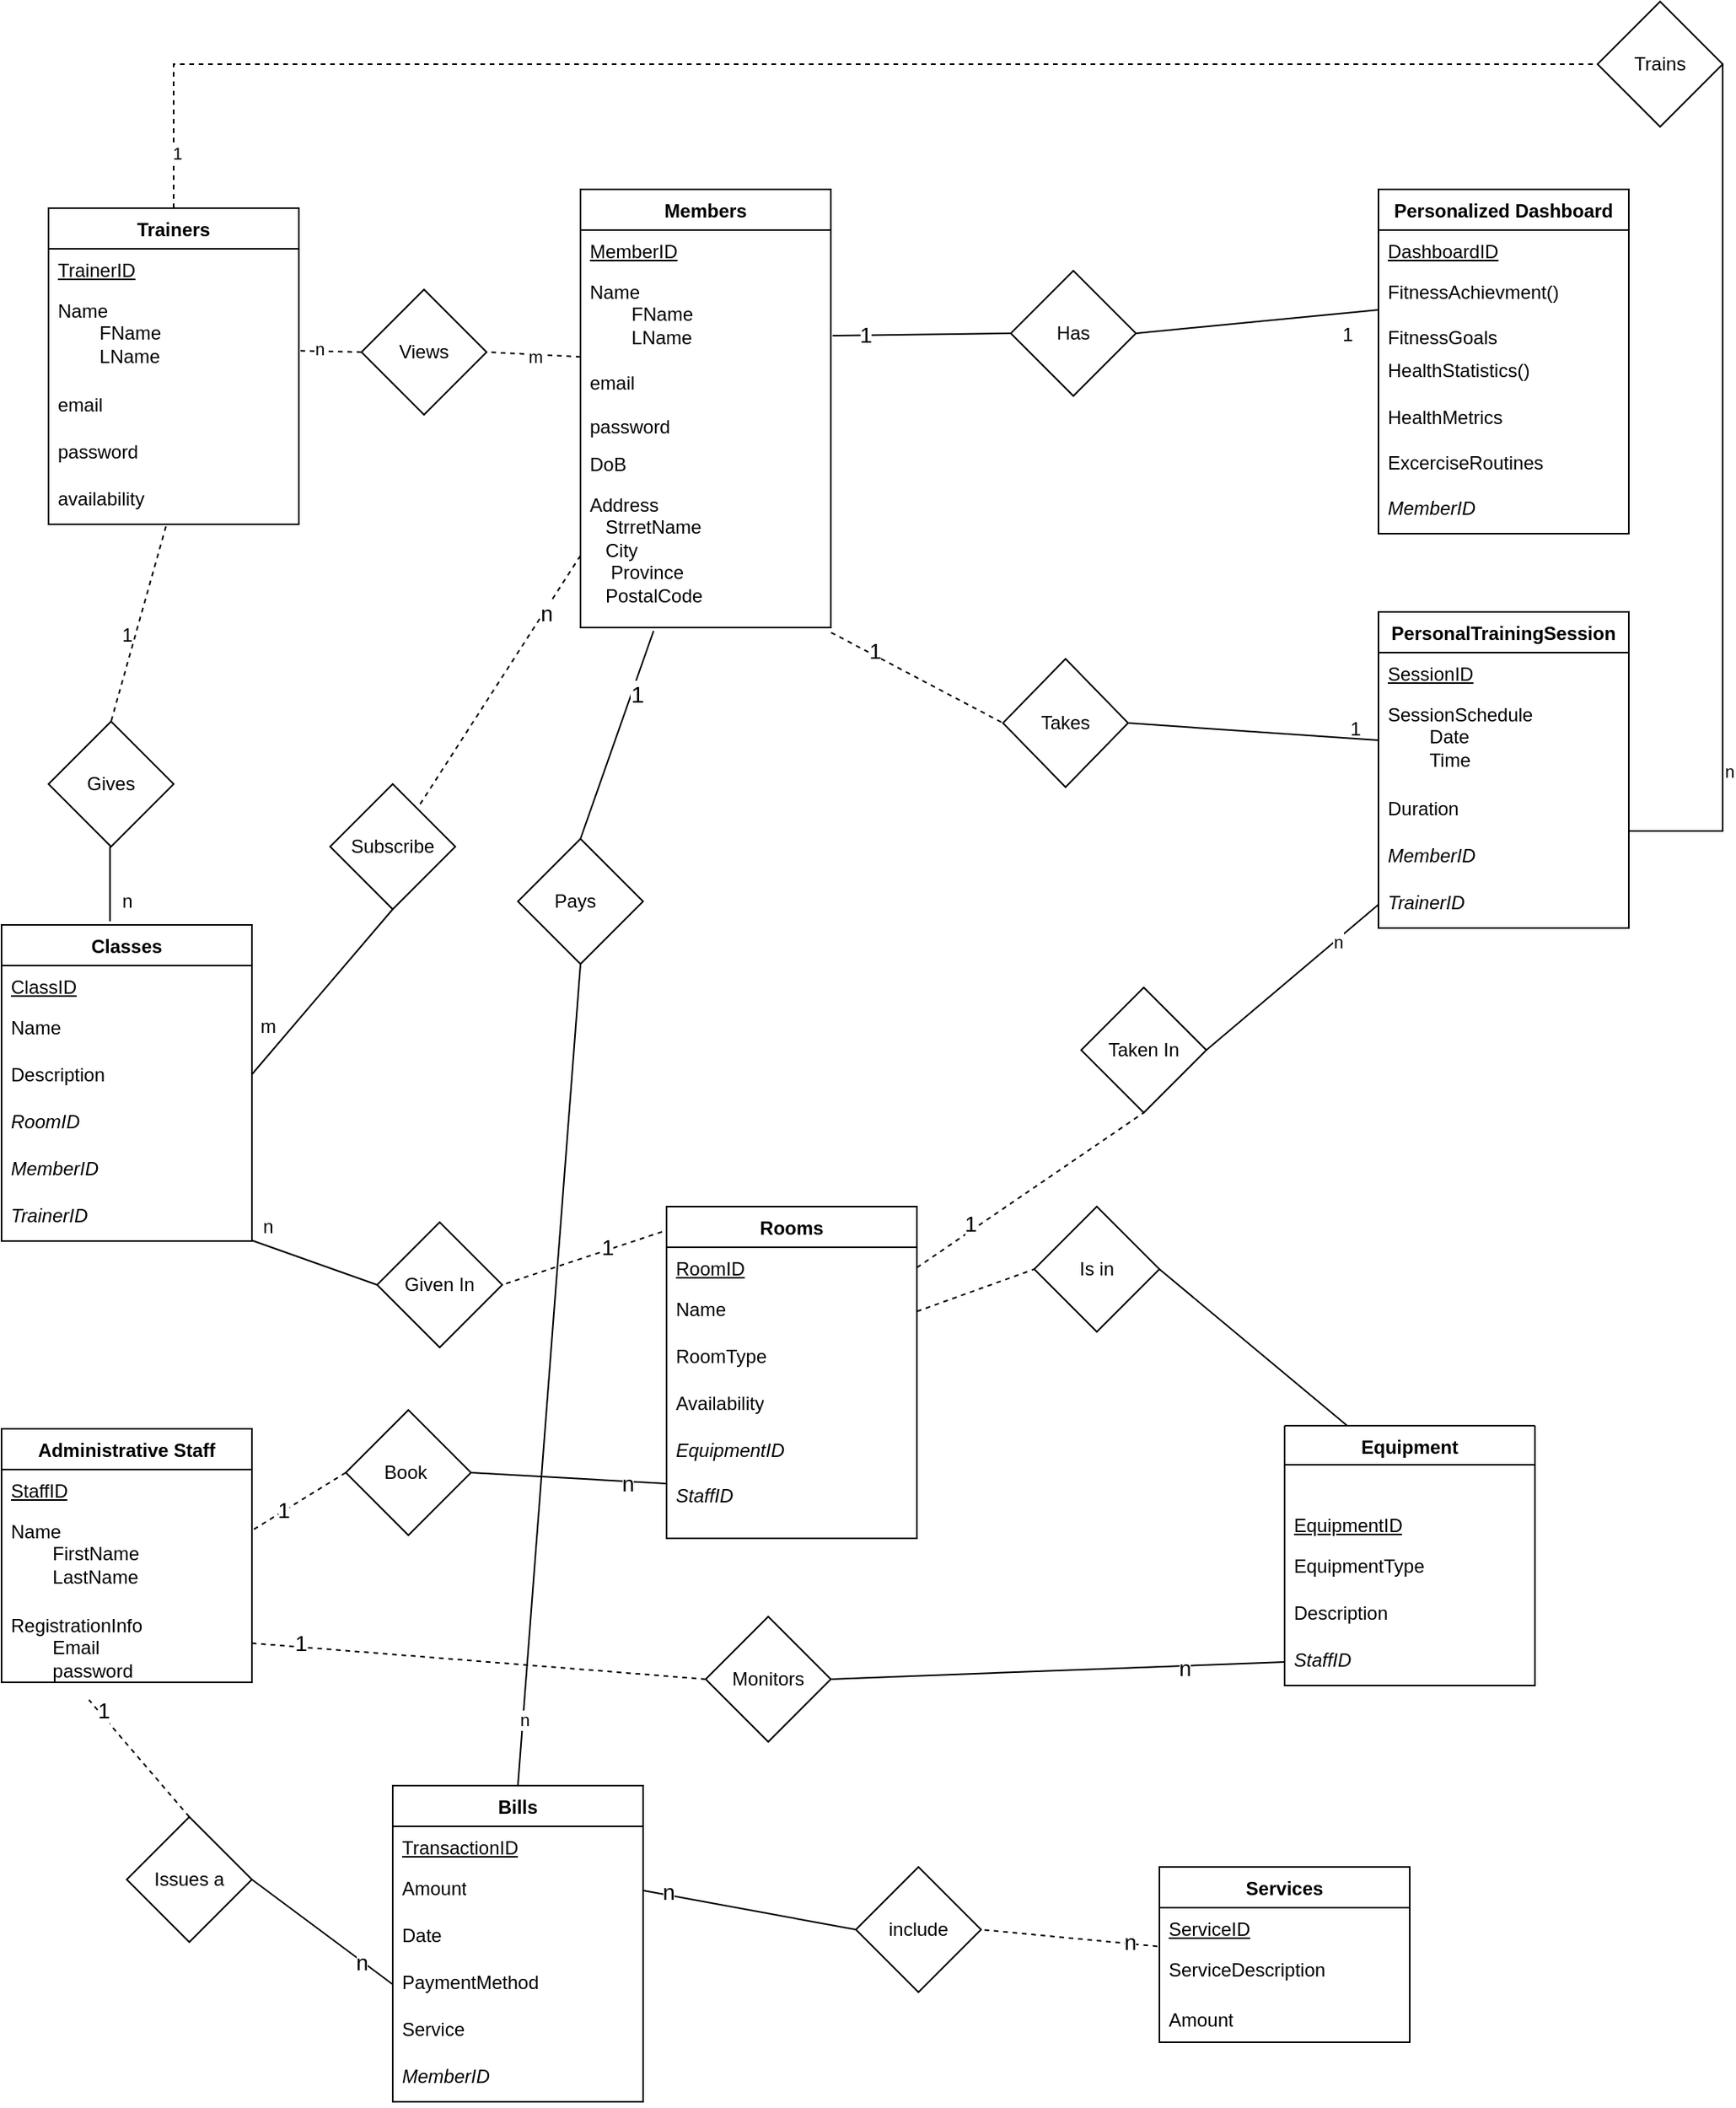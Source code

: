 <mxfile version="24.1.0" type="device" pages="2">
  <diagram name="ER-Diagram" id="r5PxuxiK_SzBhYWh79iK">
    <mxGraphModel dx="2020" dy="1039" grid="1" gridSize="14" guides="1" tooltips="1" connect="1" arrows="1" fold="1" page="1" pageScale="1" pageWidth="850" pageHeight="1100" math="0" shadow="0">
      <root>
        <mxCell id="0" />
        <mxCell id="1" parent="0" />
        <mxCell id="N4vXA2fX9hWh01HENjKw-13" value="Members" style="swimlane;fontStyle=1;align=center;verticalAlign=top;childLayout=stackLayout;horizontal=1;startSize=26;horizontalStack=0;resizeParent=1;resizeParentMax=0;resizeLast=0;collapsible=1;marginBottom=0;whiteSpace=wrap;html=1;" parent="1" vertex="1">
          <mxGeometry x="636" y="330" width="160" height="280" as="geometry" />
        </mxCell>
        <mxCell id="N4vXA2fX9hWh01HENjKw-30" value="&lt;u&gt;MemberID&lt;/u&gt;" style="text;strokeColor=none;fillColor=none;align=left;verticalAlign=top;spacingLeft=4;spacingRight=4;overflow=hidden;rotatable=0;points=[[0,0.5],[1,0.5]];portConstraint=eastwest;whiteSpace=wrap;html=1;" parent="N4vXA2fX9hWh01HENjKw-13" vertex="1">
          <mxGeometry y="26" width="160" height="26" as="geometry" />
        </mxCell>
        <mxCell id="N4vXA2fX9hWh01HENjKw-16" value="Name&lt;br&gt;&lt;span style=&quot;white-space: pre;&quot;&gt;&#x9;&lt;/span&gt;FName&lt;br&gt;&lt;span style=&quot;white-space: pre;&quot;&gt;&#x9;&lt;/span&gt;LName&lt;br&gt;&lt;div&gt;&lt;br&gt;&lt;/div&gt;&lt;div&gt;email&lt;/div&gt;&lt;div&gt;&lt;br&gt;&lt;/div&gt;&lt;div&gt;passw&lt;span style=&quot;background-color: initial;&quot;&gt;ord&lt;/span&gt;&lt;/div&gt;" style="text;strokeColor=none;fillColor=none;align=left;verticalAlign=top;spacingLeft=4;spacingRight=4;overflow=hidden;rotatable=0;points=[[0,0.5],[1,0.5]];portConstraint=eastwest;whiteSpace=wrap;html=1;" parent="N4vXA2fX9hWh01HENjKw-13" vertex="1">
          <mxGeometry y="52" width="160" height="110" as="geometry" />
        </mxCell>
        <mxCell id="N4vXA2fX9hWh01HENjKw-17" value="DoB" style="text;strokeColor=none;fillColor=none;align=left;verticalAlign=top;spacingLeft=4;spacingRight=4;overflow=hidden;rotatable=0;points=[[0,0.5],[1,0.5]];portConstraint=eastwest;whiteSpace=wrap;html=1;" parent="N4vXA2fX9hWh01HENjKw-13" vertex="1">
          <mxGeometry y="162" width="160" height="26" as="geometry" />
        </mxCell>
        <mxCell id="N4vXA2fX9hWh01HENjKw-18" value="Address&lt;div&gt;&amp;nbsp; &amp;nbsp;StrretName&lt;/div&gt;&lt;div&gt;&amp;nbsp; &amp;nbsp;City&lt;/div&gt;&lt;div&gt;&amp;nbsp; &amp;nbsp; Province&lt;/div&gt;&lt;div&gt;&amp;nbsp; &amp;nbsp;PostalCode&lt;/div&gt;" style="text;strokeColor=none;fillColor=none;align=left;verticalAlign=top;spacingLeft=4;spacingRight=4;overflow=hidden;rotatable=0;points=[[0,0.5],[1,0.5]];portConstraint=eastwest;whiteSpace=wrap;html=1;" parent="N4vXA2fX9hWh01HENjKw-13" vertex="1">
          <mxGeometry y="188" width="160" height="92" as="geometry" />
        </mxCell>
        <mxCell id="N4vXA2fX9hWh01HENjKw-23" value="Trainers" style="swimlane;fontStyle=1;align=center;verticalAlign=top;childLayout=stackLayout;horizontal=1;startSize=26;horizontalStack=0;resizeParent=1;resizeParentMax=0;resizeLast=0;collapsible=1;marginBottom=0;whiteSpace=wrap;html=1;" parent="1" vertex="1">
          <mxGeometry x="296" y="342" width="160" height="202" as="geometry" />
        </mxCell>
        <mxCell id="N4vXA2fX9hWh01HENjKw-33" value="&lt;u&gt;TrainerID&lt;/u&gt;" style="text;strokeColor=none;fillColor=none;align=left;verticalAlign=top;spacingLeft=4;spacingRight=4;overflow=hidden;rotatable=0;points=[[0,0.5],[1,0.5]];portConstraint=eastwest;whiteSpace=wrap;html=1;" parent="N4vXA2fX9hWh01HENjKw-23" vertex="1">
          <mxGeometry y="26" width="160" height="26" as="geometry" />
        </mxCell>
        <mxCell id="N4vXA2fX9hWh01HENjKw-26" value="Name&lt;br&gt;&lt;span style=&quot;white-space: pre;&quot;&gt;&#x9;&lt;/span&gt;FName&lt;br&gt;&lt;span style=&quot;white-space: pre;&quot;&gt;&#x9;&lt;/span&gt;LName" style="text;strokeColor=none;fillColor=none;align=left;verticalAlign=top;spacingLeft=4;spacingRight=4;overflow=hidden;rotatable=0;points=[[0,0.5],[1,0.5]];portConstraint=eastwest;whiteSpace=wrap;html=1;" parent="N4vXA2fX9hWh01HENjKw-23" vertex="1">
          <mxGeometry y="52" width="160" height="60" as="geometry" />
        </mxCell>
        <mxCell id="N4vXA2fX9hWh01HENjKw-34" value="email" style="text;strokeColor=none;fillColor=none;align=left;verticalAlign=top;spacingLeft=4;spacingRight=4;overflow=hidden;rotatable=0;points=[[0,0.5],[1,0.5]];portConstraint=eastwest;whiteSpace=wrap;html=1;" parent="N4vXA2fX9hWh01HENjKw-23" vertex="1">
          <mxGeometry y="112" width="160" height="30" as="geometry" />
        </mxCell>
        <mxCell id="N4vXA2fX9hWh01HENjKw-50" value="password" style="text;strokeColor=none;fillColor=none;align=left;verticalAlign=top;spacingLeft=4;spacingRight=4;overflow=hidden;rotatable=0;points=[[0,0.5],[1,0.5]];portConstraint=eastwest;whiteSpace=wrap;html=1;" parent="N4vXA2fX9hWh01HENjKw-23" vertex="1">
          <mxGeometry y="142" width="160" height="30" as="geometry" />
        </mxCell>
        <mxCell id="N4vXA2fX9hWh01HENjKw-49" value="availability&amp;nbsp;" style="text;strokeColor=none;fillColor=none;align=left;verticalAlign=top;spacingLeft=4;spacingRight=4;overflow=hidden;rotatable=0;points=[[0,0.5],[1,0.5]];portConstraint=eastwest;whiteSpace=wrap;html=1;" parent="N4vXA2fX9hWh01HENjKw-23" vertex="1">
          <mxGeometry y="172" width="160" height="30" as="geometry" />
        </mxCell>
        <mxCell id="N4vXA2fX9hWh01HENjKw-35" value="Administrative Staff" style="swimlane;fontStyle=1;align=center;verticalAlign=top;childLayout=stackLayout;horizontal=1;startSize=26;horizontalStack=0;resizeParent=1;resizeParentMax=0;resizeLast=0;collapsible=1;marginBottom=0;whiteSpace=wrap;html=1;" parent="1" vertex="1">
          <mxGeometry x="266" y="1122" width="160" height="162" as="geometry" />
        </mxCell>
        <mxCell id="N4vXA2fX9hWh01HENjKw-37" value="&lt;u&gt;StaffID&lt;/u&gt;" style="text;strokeColor=none;fillColor=none;align=left;verticalAlign=top;spacingLeft=4;spacingRight=4;overflow=hidden;rotatable=0;points=[[0,0.5],[1,0.5]];portConstraint=eastwest;whiteSpace=wrap;html=1;" parent="N4vXA2fX9hWh01HENjKw-35" vertex="1">
          <mxGeometry y="26" width="160" height="26" as="geometry" />
        </mxCell>
        <mxCell id="N4vXA2fX9hWh01HENjKw-38" value="Name&lt;br&gt;&lt;span style=&quot;white-space: pre;&quot;&gt;&#x9;&lt;/span&gt;FirstName&lt;br&gt;&lt;span style=&quot;white-space: pre;&quot;&gt;&#x9;&lt;/span&gt;LastName" style="text;strokeColor=none;fillColor=none;align=left;verticalAlign=top;spacingLeft=4;spacingRight=4;overflow=hidden;rotatable=0;points=[[0,0.5],[1,0.5]];portConstraint=eastwest;whiteSpace=wrap;html=1;" parent="N4vXA2fX9hWh01HENjKw-35" vertex="1">
          <mxGeometry y="52" width="160" height="60" as="geometry" />
        </mxCell>
        <mxCell id="N4vXA2fX9hWh01HENjKw-39" value="RegistrationInfo&lt;br&gt;&lt;span style=&quot;white-space: pre;&quot;&gt;&#x9;&lt;/span&gt;Email&lt;div&gt;&amp;nbsp; &amp;nbsp; &amp;nbsp; &amp;nbsp; password&lt;br&gt;&lt;div&gt;&lt;br&gt;&lt;/div&gt;&lt;/div&gt;" style="text;strokeColor=none;fillColor=none;align=left;verticalAlign=top;spacingLeft=4;spacingRight=4;overflow=hidden;rotatable=0;points=[[0,0.5],[1,0.5]];portConstraint=eastwest;whiteSpace=wrap;html=1;" parent="N4vXA2fX9hWh01HENjKw-35" vertex="1">
          <mxGeometry y="112" width="160" height="50" as="geometry" />
        </mxCell>
        <mxCell id="N4vXA2fX9hWh01HENjKw-40" value="Personalized Dashboard" style="swimlane;fontStyle=1;align=center;verticalAlign=top;childLayout=stackLayout;horizontal=1;startSize=26;horizontalStack=0;resizeParent=1;resizeParentMax=0;resizeLast=0;collapsible=1;marginBottom=0;whiteSpace=wrap;html=1;" parent="1" vertex="1">
          <mxGeometry x="1146" y="330" width="160" height="220" as="geometry" />
        </mxCell>
        <mxCell id="N4vXA2fX9hWh01HENjKw-42" value="&lt;u&gt;DashboardID&lt;/u&gt;" style="text;strokeColor=none;fillColor=none;align=left;verticalAlign=top;spacingLeft=4;spacingRight=4;overflow=hidden;rotatable=0;points=[[0,0.5],[1,0.5]];portConstraint=eastwest;whiteSpace=wrap;html=1;" parent="N4vXA2fX9hWh01HENjKw-40" vertex="1">
          <mxGeometry y="26" width="160" height="26" as="geometry" />
        </mxCell>
        <mxCell id="N4vXA2fX9hWh01HENjKw-44" value="FitnessAchievment()&lt;div&gt;&lt;br&gt;&lt;/div&gt;&lt;div&gt;FitnessGoals&lt;/div&gt;" style="text;strokeColor=none;fillColor=none;align=left;verticalAlign=top;spacingLeft=4;spacingRight=4;overflow=hidden;rotatable=0;points=[[0,0.5],[1,0.5]];portConstraint=eastwest;whiteSpace=wrap;html=1;" parent="N4vXA2fX9hWh01HENjKw-40" vertex="1">
          <mxGeometry y="52" width="160" height="50" as="geometry" />
        </mxCell>
        <mxCell id="N4vXA2fX9hWh01HENjKw-45" value="HealthStatistics()" style="text;strokeColor=none;fillColor=none;align=left;verticalAlign=top;spacingLeft=4;spacingRight=4;overflow=hidden;rotatable=0;points=[[0,0.5],[1,0.5]];portConstraint=eastwest;whiteSpace=wrap;html=1;" parent="N4vXA2fX9hWh01HENjKw-40" vertex="1">
          <mxGeometry y="102" width="160" height="30" as="geometry" />
        </mxCell>
        <mxCell id="N4vXA2fX9hWh01HENjKw-51" value="HealthMetrics&lt;div&gt;&lt;br&gt;&lt;div&gt;ExcerciseRoutines&lt;/div&gt;&lt;div&gt;&lt;br&gt;&lt;/div&gt;&lt;/div&gt;" style="text;strokeColor=none;fillColor=none;align=left;verticalAlign=top;spacingLeft=4;spacingRight=4;overflow=hidden;rotatable=0;points=[[0,0.5],[1,0.5]];portConstraint=eastwest;whiteSpace=wrap;html=1;" parent="N4vXA2fX9hWh01HENjKw-40" vertex="1">
          <mxGeometry y="132" width="160" height="58" as="geometry" />
        </mxCell>
        <mxCell id="N4vXA2fX9hWh01HENjKw-47" value="&lt;i style=&quot;&quot;&gt;MemberID&lt;/i&gt;" style="text;strokeColor=none;fillColor=none;align=left;verticalAlign=top;spacingLeft=4;spacingRight=4;overflow=hidden;rotatable=0;points=[[0,0.5],[1,0.5]];portConstraint=eastwest;whiteSpace=wrap;html=1;" parent="N4vXA2fX9hWh01HENjKw-40" vertex="1">
          <mxGeometry y="190" width="160" height="30" as="geometry" />
        </mxCell>
        <mxCell id="N4vXA2fX9hWh01HENjKw-52" value="Classes" style="swimlane;fontStyle=1;align=center;verticalAlign=top;childLayout=stackLayout;horizontal=1;startSize=26;horizontalStack=0;resizeParent=1;resizeParentMax=0;resizeLast=0;collapsible=1;marginBottom=0;whiteSpace=wrap;html=1;" parent="1" vertex="1">
          <mxGeometry x="266" y="800" width="160" height="202" as="geometry" />
        </mxCell>
        <mxCell id="N4vXA2fX9hWh01HENjKw-54" value="&lt;u&gt;ClassID&lt;/u&gt;" style="text;strokeColor=none;fillColor=none;align=left;verticalAlign=top;spacingLeft=4;spacingRight=4;overflow=hidden;rotatable=0;points=[[0,0.5],[1,0.5]];portConstraint=eastwest;whiteSpace=wrap;html=1;" parent="N4vXA2fX9hWh01HENjKw-52" vertex="1">
          <mxGeometry y="26" width="160" height="26" as="geometry" />
        </mxCell>
        <mxCell id="N4vXA2fX9hWh01HENjKw-56" value="Name" style="text;strokeColor=none;fillColor=none;align=left;verticalAlign=top;spacingLeft=4;spacingRight=4;overflow=hidden;rotatable=0;points=[[0,0.5],[1,0.5]];portConstraint=eastwest;whiteSpace=wrap;html=1;" parent="N4vXA2fX9hWh01HENjKw-52" vertex="1">
          <mxGeometry y="52" width="160" height="30" as="geometry" />
        </mxCell>
        <mxCell id="N4vXA2fX9hWh01HENjKw-57" value="Description" style="text;strokeColor=none;fillColor=none;align=left;verticalAlign=top;spacingLeft=4;spacingRight=4;overflow=hidden;rotatable=0;points=[[0,0.5],[1,0.5]];portConstraint=eastwest;whiteSpace=wrap;html=1;" parent="N4vXA2fX9hWh01HENjKw-52" vertex="1">
          <mxGeometry y="82" width="160" height="30" as="geometry" />
        </mxCell>
        <mxCell id="N4vXA2fX9hWh01HENjKw-58" value="&lt;font&gt;RoomID&lt;/font&gt;" style="text;strokeColor=none;fillColor=none;align=left;verticalAlign=top;spacingLeft=4;spacingRight=4;overflow=hidden;rotatable=0;points=[[0,0.5],[1,0.5]];portConstraint=eastwest;whiteSpace=wrap;html=1;fontStyle=2;fontColor=#000000;" parent="N4vXA2fX9hWh01HENjKw-52" vertex="1">
          <mxGeometry y="112" width="160" height="30" as="geometry" />
        </mxCell>
        <mxCell id="N4vXA2fX9hWh01HENjKw-94" value="&lt;font&gt;MemberID&lt;/font&gt;" style="text;strokeColor=none;fillColor=none;align=left;verticalAlign=top;spacingLeft=4;spacingRight=4;overflow=hidden;rotatable=0;points=[[0,0.5],[1,0.5]];portConstraint=eastwest;whiteSpace=wrap;html=1;fontStyle=2;fontColor=default;" parent="N4vXA2fX9hWh01HENjKw-52" vertex="1">
          <mxGeometry y="142" width="160" height="30" as="geometry" />
        </mxCell>
        <mxCell id="N4vXA2fX9hWh01HENjKw-93" value="&lt;font&gt;TrainerID&lt;/font&gt;" style="text;strokeColor=none;fillColor=none;align=left;verticalAlign=top;spacingLeft=4;spacingRight=4;overflow=hidden;rotatable=0;points=[[0,0.5],[1,0.5]];portConstraint=eastwest;whiteSpace=wrap;html=1;fontColor=default;fontStyle=2" parent="N4vXA2fX9hWh01HENjKw-52" vertex="1">
          <mxGeometry y="172" width="160" height="30" as="geometry" />
        </mxCell>
        <mxCell id="N4vXA2fX9hWh01HENjKw-59" value="Rooms" style="swimlane;fontStyle=1;align=center;verticalAlign=top;childLayout=stackLayout;horizontal=1;startSize=26;horizontalStack=0;resizeParent=1;resizeParentMax=0;resizeLast=0;collapsible=1;marginBottom=0;whiteSpace=wrap;html=1;" parent="1" vertex="1">
          <mxGeometry x="691" y="980" width="160" height="212" as="geometry" />
        </mxCell>
        <mxCell id="N4vXA2fX9hWh01HENjKw-61" value="&lt;u&gt;RoomID&lt;/u&gt;" style="text;strokeColor=none;fillColor=none;align=left;verticalAlign=top;spacingLeft=4;spacingRight=4;overflow=hidden;rotatable=0;points=[[0,0.5],[1,0.5]];portConstraint=eastwest;whiteSpace=wrap;html=1;" parent="N4vXA2fX9hWh01HENjKw-59" vertex="1">
          <mxGeometry y="26" width="160" height="26" as="geometry" />
        </mxCell>
        <mxCell id="N4vXA2fX9hWh01HENjKw-62" value="Name" style="text;strokeColor=none;fillColor=none;align=left;verticalAlign=top;spacingLeft=4;spacingRight=4;overflow=hidden;rotatable=0;points=[[0,0.5],[1,0.5]];portConstraint=eastwest;whiteSpace=wrap;html=1;" parent="N4vXA2fX9hWh01HENjKw-59" vertex="1">
          <mxGeometry y="52" width="160" height="30" as="geometry" />
        </mxCell>
        <mxCell id="N4vXA2fX9hWh01HENjKw-92" value="RoomType" style="text;strokeColor=none;fillColor=none;align=left;verticalAlign=top;spacingLeft=4;spacingRight=4;overflow=hidden;rotatable=0;points=[[0,0.5],[1,0.5]];portConstraint=eastwest;whiteSpace=wrap;html=1;" parent="N4vXA2fX9hWh01HENjKw-59" vertex="1">
          <mxGeometry y="82" width="160" height="30" as="geometry" />
        </mxCell>
        <mxCell id="N4vXA2fX9hWh01HENjKw-63" value="Availability" style="text;strokeColor=none;fillColor=none;align=left;verticalAlign=top;spacingLeft=4;spacingRight=4;overflow=hidden;rotatable=0;points=[[0,0.5],[1,0.5]];portConstraint=eastwest;whiteSpace=wrap;html=1;" parent="N4vXA2fX9hWh01HENjKw-59" vertex="1">
          <mxGeometry y="112" width="160" height="30" as="geometry" />
        </mxCell>
        <mxCell id="N4vXA2fX9hWh01HENjKw-91" value="&lt;i style=&quot;&quot;&gt;EquipmentID&lt;/i&gt;&lt;div&gt;&lt;i&gt;&lt;br&gt;&lt;/i&gt;&lt;/div&gt;&lt;div&gt;&lt;i style=&quot;&quot;&gt;StaffID&lt;/i&gt;&lt;/div&gt;" style="text;strokeColor=none;fillColor=none;align=left;verticalAlign=top;spacingLeft=4;spacingRight=4;overflow=hidden;rotatable=0;points=[[0,0.5],[1,0.5]];portConstraint=eastwest;whiteSpace=wrap;html=1;" parent="N4vXA2fX9hWh01HENjKw-59" vertex="1">
          <mxGeometry y="142" width="160" height="70" as="geometry" />
        </mxCell>
        <mxCell id="N4vXA2fX9hWh01HENjKw-65" value="Equipment" style="swimlane;fontStyle=1;align=center;verticalAlign=top;childLayout=stackLayout;horizontal=1;startSize=0;horizontalStack=0;resizeParent=1;resizeParentMax=0;resizeLast=0;collapsible=1;marginBottom=0;whiteSpace=wrap;html=1;" parent="1" vertex="1">
          <mxGeometry x="1086" y="1120" width="160" height="166" as="geometry" />
        </mxCell>
        <mxCell id="N4vXA2fX9hWh01HENjKw-66" value="" style="line;strokeWidth=1;fillColor=none;align=left;verticalAlign=middle;spacingTop=-1;spacingLeft=3;spacingRight=3;rotatable=0;labelPosition=right;points=[];portConstraint=eastwest;strokeColor=inherit;" parent="N4vXA2fX9hWh01HENjKw-65" vertex="1">
          <mxGeometry width="160" height="50" as="geometry" />
        </mxCell>
        <mxCell id="N4vXA2fX9hWh01HENjKw-67" value="&lt;u&gt;EquipmentID&lt;/u&gt;" style="text;strokeColor=none;fillColor=none;align=left;verticalAlign=top;spacingLeft=4;spacingRight=4;overflow=hidden;rotatable=0;points=[[0,0.5],[1,0.5]];portConstraint=eastwest;whiteSpace=wrap;html=1;" parent="N4vXA2fX9hWh01HENjKw-65" vertex="1">
          <mxGeometry y="50" width="160" height="26" as="geometry" />
        </mxCell>
        <mxCell id="N4vXA2fX9hWh01HENjKw-68" value="EquipmentType" style="text;strokeColor=none;fillColor=none;align=left;verticalAlign=top;spacingLeft=4;spacingRight=4;overflow=hidden;rotatable=0;points=[[0,0.5],[1,0.5]];portConstraint=eastwest;whiteSpace=wrap;html=1;" parent="N4vXA2fX9hWh01HENjKw-65" vertex="1">
          <mxGeometry y="76" width="160" height="30" as="geometry" />
        </mxCell>
        <mxCell id="N4vXA2fX9hWh01HENjKw-69" value="Description" style="text;strokeColor=none;fillColor=none;align=left;verticalAlign=top;spacingLeft=4;spacingRight=4;overflow=hidden;rotatable=0;points=[[0,0.5],[1,0.5]];portConstraint=eastwest;whiteSpace=wrap;html=1;" parent="N4vXA2fX9hWh01HENjKw-65" vertex="1">
          <mxGeometry y="106" width="160" height="30" as="geometry" />
        </mxCell>
        <mxCell id="N4vXA2fX9hWh01HENjKw-70" value="&lt;i&gt;StaffID&lt;/i&gt;" style="text;strokeColor=none;fillColor=none;align=left;verticalAlign=top;spacingLeft=4;spacingRight=4;overflow=hidden;rotatable=0;points=[[0,0.5],[1,0.5]];portConstraint=eastwest;whiteSpace=wrap;html=1;" parent="N4vXA2fX9hWh01HENjKw-65" vertex="1">
          <mxGeometry y="136" width="160" height="30" as="geometry" />
        </mxCell>
        <mxCell id="N4vXA2fX9hWh01HENjKw-71" value="Bills" style="swimlane;fontStyle=1;align=center;verticalAlign=top;childLayout=stackLayout;horizontal=1;startSize=26;horizontalStack=0;resizeParent=1;resizeParentMax=0;resizeLast=0;collapsible=1;marginBottom=0;whiteSpace=wrap;html=1;" parent="1" vertex="1">
          <mxGeometry x="516" y="1350" width="160" height="202" as="geometry" />
        </mxCell>
        <mxCell id="N4vXA2fX9hWh01HENjKw-73" value="&lt;u&gt;TransactionID&lt;/u&gt;" style="text;strokeColor=none;fillColor=none;align=left;verticalAlign=top;spacingLeft=4;spacingRight=4;overflow=hidden;rotatable=0;points=[[0,0.5],[1,0.5]];portConstraint=eastwest;whiteSpace=wrap;html=1;" parent="N4vXA2fX9hWh01HENjKw-71" vertex="1">
          <mxGeometry y="26" width="160" height="26" as="geometry" />
        </mxCell>
        <mxCell id="N4vXA2fX9hWh01HENjKw-74" value="Amount" style="text;strokeColor=none;fillColor=none;align=left;verticalAlign=top;spacingLeft=4;spacingRight=4;overflow=hidden;rotatable=0;points=[[0,0.5],[1,0.5]];portConstraint=eastwest;whiteSpace=wrap;html=1;" parent="N4vXA2fX9hWh01HENjKw-71" vertex="1">
          <mxGeometry y="52" width="160" height="30" as="geometry" />
        </mxCell>
        <mxCell id="N4vXA2fX9hWh01HENjKw-75" value="Date" style="text;strokeColor=none;fillColor=none;align=left;verticalAlign=top;spacingLeft=4;spacingRight=4;overflow=hidden;rotatable=0;points=[[0,0.5],[1,0.5]];portConstraint=eastwest;whiteSpace=wrap;html=1;" parent="N4vXA2fX9hWh01HENjKw-71" vertex="1">
          <mxGeometry y="82" width="160" height="30" as="geometry" />
        </mxCell>
        <mxCell id="N4vXA2fX9hWh01HENjKw-76" value="PaymentMethod" style="text;strokeColor=none;fillColor=none;align=left;verticalAlign=top;spacingLeft=4;spacingRight=4;overflow=hidden;rotatable=0;points=[[0,0.5],[1,0.5]];portConstraint=eastwest;whiteSpace=wrap;html=1;" parent="N4vXA2fX9hWh01HENjKw-71" vertex="1">
          <mxGeometry y="112" width="160" height="30" as="geometry" />
        </mxCell>
        <mxCell id="N4vXA2fX9hWh01HENjKw-77" value="Service&lt;br&gt;" style="text;strokeColor=none;fillColor=none;align=left;verticalAlign=top;spacingLeft=4;spacingRight=4;overflow=hidden;rotatable=0;points=[[0,0.5],[1,0.5]];portConstraint=eastwest;whiteSpace=wrap;html=1;" parent="N4vXA2fX9hWh01HENjKw-71" vertex="1">
          <mxGeometry y="142" width="160" height="30" as="geometry" />
        </mxCell>
        <mxCell id="N4vXA2fX9hWh01HENjKw-78" value="&lt;i&gt;MemberID&lt;/i&gt;" style="text;strokeColor=none;fillColor=none;align=left;verticalAlign=top;spacingLeft=4;spacingRight=4;overflow=hidden;rotatable=0;points=[[0,0.5],[1,0.5]];portConstraint=eastwest;whiteSpace=wrap;html=1;" parent="N4vXA2fX9hWh01HENjKw-71" vertex="1">
          <mxGeometry y="172" width="160" height="30" as="geometry" />
        </mxCell>
        <mxCell id="N4vXA2fX9hWh01HENjKw-79" value="PersonalTrainingSession" style="swimlane;fontStyle=1;align=center;verticalAlign=top;childLayout=stackLayout;horizontal=1;startSize=26;horizontalStack=0;resizeParent=1;resizeParentMax=0;resizeLast=0;collapsible=1;marginBottom=0;whiteSpace=wrap;html=1;" parent="1" vertex="1">
          <mxGeometry x="1146" y="600" width="160" height="202" as="geometry" />
        </mxCell>
        <mxCell id="N4vXA2fX9hWh01HENjKw-81" value="&lt;u&gt;SessionID&lt;/u&gt;" style="text;strokeColor=none;fillColor=none;align=left;verticalAlign=top;spacingLeft=4;spacingRight=4;overflow=hidden;rotatable=0;points=[[0,0.5],[1,0.5]];portConstraint=eastwest;whiteSpace=wrap;html=1;" parent="N4vXA2fX9hWh01HENjKw-79" vertex="1">
          <mxGeometry y="26" width="160" height="26" as="geometry" />
        </mxCell>
        <mxCell id="N4vXA2fX9hWh01HENjKw-82" value="SessionSchedule&lt;br&gt;&lt;span style=&quot;white-space: pre;&quot;&gt;&#x9;&lt;/span&gt;Date&lt;br&gt;&lt;span style=&quot;white-space: pre;&quot;&gt;&#x9;&lt;/span&gt;Time" style="text;strokeColor=none;fillColor=none;align=left;verticalAlign=top;spacingLeft=4;spacingRight=4;overflow=hidden;rotatable=0;points=[[0,0.5],[1,0.5]];portConstraint=eastwest;whiteSpace=wrap;html=1;" parent="N4vXA2fX9hWh01HENjKw-79" vertex="1">
          <mxGeometry y="52" width="160" height="60" as="geometry" />
        </mxCell>
        <mxCell id="N4vXA2fX9hWh01HENjKw-85" value="Duration" style="text;strokeColor=none;fillColor=none;align=left;verticalAlign=top;spacingLeft=4;spacingRight=4;overflow=hidden;rotatable=0;points=[[0,0.5],[1,0.5]];portConstraint=eastwest;whiteSpace=wrap;html=1;" parent="N4vXA2fX9hWh01HENjKw-79" vertex="1">
          <mxGeometry y="112" width="160" height="30" as="geometry" />
        </mxCell>
        <mxCell id="N4vXA2fX9hWh01HENjKw-86" value="&lt;font&gt;MemberID&lt;/font&gt;" style="text;strokeColor=none;fillColor=none;align=left;verticalAlign=top;spacingLeft=4;spacingRight=4;overflow=hidden;rotatable=0;points=[[0,0.5],[1,0.5]];portConstraint=eastwest;whiteSpace=wrap;html=1;fontColor=#000000;fontStyle=2" parent="N4vXA2fX9hWh01HENjKw-79" vertex="1">
          <mxGeometry y="142" width="160" height="30" as="geometry" />
        </mxCell>
        <mxCell id="N4vXA2fX9hWh01HENjKw-87" value="&lt;font&gt;TrainerID&lt;/font&gt;" style="text;strokeColor=none;fillColor=none;align=left;verticalAlign=top;spacingLeft=4;spacingRight=4;overflow=hidden;rotatable=0;points=[[0,0.5],[1,0.5]];portConstraint=eastwest;whiteSpace=wrap;html=1;fontStyle=2;fontColor=#000000;" parent="N4vXA2fX9hWh01HENjKw-79" vertex="1">
          <mxGeometry y="172" width="160" height="30" as="geometry" />
        </mxCell>
        <mxCell id="N4vXA2fX9hWh01HENjKw-95" value="" style="endArrow=none;dashed=1;html=1;rounded=0;entryX=0;entryY=0.5;entryDx=0;entryDy=0;exitX=0.5;exitY=0;exitDx=0;exitDy=0;" parent="1" source="N4vXA2fX9hWh01HENjKw-23" target="N4vXA2fX9hWh01HENjKw-96" edge="1">
          <mxGeometry width="50" height="50" relative="1" as="geometry">
            <mxPoint x="446" y="350" as="sourcePoint" />
            <mxPoint x="506" y="670" as="targetPoint" />
            <Array as="points">
              <mxPoint x="376" y="250" />
            </Array>
          </mxGeometry>
        </mxCell>
        <mxCell id="ZUEVyyYSkHnO5qGNUlor-4" value="1" style="edgeLabel;html=1;align=center;verticalAlign=middle;resizable=0;points=[];" parent="N4vXA2fX9hWh01HENjKw-95" vertex="1" connectable="0">
          <mxGeometry x="-0.928" y="-2" relative="1" as="geometry">
            <mxPoint y="1" as="offset" />
          </mxGeometry>
        </mxCell>
        <mxCell id="N4vXA2fX9hWh01HENjKw-96" value="Trains" style="rhombus;whiteSpace=wrap;html=1;" parent="1" vertex="1">
          <mxGeometry x="1286" y="210" width="80" height="80" as="geometry" />
        </mxCell>
        <mxCell id="N4vXA2fX9hWh01HENjKw-98" value="" style="endArrow=none;html=1;rounded=0;exitX=1;exitY=0.5;exitDx=0;exitDy=0;" parent="1" source="N4vXA2fX9hWh01HENjKw-96" edge="1">
          <mxGeometry width="50" height="50" relative="1" as="geometry">
            <mxPoint x="776" y="760" as="sourcePoint" />
            <mxPoint x="1306" y="740" as="targetPoint" />
            <Array as="points">
              <mxPoint x="1366" y="740" />
            </Array>
          </mxGeometry>
        </mxCell>
        <mxCell id="nP1ccU8nvRN3IM5yhHQb-1" value="n" style="edgeLabel;html=1;align=center;verticalAlign=middle;resizable=0;points=[];" parent="N4vXA2fX9hWh01HENjKw-98" vertex="1" connectable="0">
          <mxGeometry x="0.643" y="4" relative="1" as="geometry">
            <mxPoint as="offset" />
          </mxGeometry>
        </mxCell>
        <mxCell id="N4vXA2fX9hWh01HENjKw-100" value="" style="endArrow=none;dashed=1;html=1;rounded=0;entryX=0;entryY=0.5;entryDx=0;entryDy=0;exitX=1.001;exitY=1.034;exitDx=0;exitDy=0;exitPerimeter=0;" parent="1" source="N4vXA2fX9hWh01HENjKw-18" target="N4vXA2fX9hWh01HENjKw-101" edge="1">
          <mxGeometry width="50" height="50" relative="1" as="geometry">
            <mxPoint x="790.24" y="578.13" as="sourcePoint" />
            <mxPoint x="906" y="670" as="targetPoint" />
          </mxGeometry>
        </mxCell>
        <mxCell id="ZUEVyyYSkHnO5qGNUlor-13" value="&lt;font style=&quot;font-size: 14px;&quot;&gt;1&lt;/font&gt;" style="edgeLabel;html=1;align=center;verticalAlign=middle;resizable=0;points=[];" parent="N4vXA2fX9hWh01HENjKw-100" vertex="1" connectable="0">
          <mxGeometry x="-0.531" y="2" relative="1" as="geometry">
            <mxPoint x="1" as="offset" />
          </mxGeometry>
        </mxCell>
        <mxCell id="N4vXA2fX9hWh01HENjKw-101" value="Takes" style="rhombus;whiteSpace=wrap;html=1;" parent="1" vertex="1">
          <mxGeometry x="906" y="630" width="80" height="82" as="geometry" />
        </mxCell>
        <mxCell id="N4vXA2fX9hWh01HENjKw-102" value="" style="endArrow=none;html=1;rounded=0;exitX=1;exitY=0.5;exitDx=0;exitDy=0;entryX=0;entryY=0.5;entryDx=0;entryDy=0;" parent="1" source="N4vXA2fX9hWh01HENjKw-101" target="N4vXA2fX9hWh01HENjKw-82" edge="1">
          <mxGeometry width="50" height="50" relative="1" as="geometry">
            <mxPoint x="996" y="680" as="sourcePoint" />
            <mxPoint x="1106" y="690" as="targetPoint" />
          </mxGeometry>
        </mxCell>
        <mxCell id="N4vXA2fX9hWh01HENjKw-105" value="1" style="text;html=1;align=center;verticalAlign=middle;resizable=0;points=[];autosize=1;strokeColor=none;fillColor=none;" parent="1" vertex="1">
          <mxGeometry x="1116" y="660" width="30" height="30" as="geometry" />
        </mxCell>
        <mxCell id="N4vXA2fX9hWh01HENjKw-112" value="" style="endArrow=none;dashed=1;html=1;rounded=0;exitX=0;exitY=0.5;exitDx=0;exitDy=0;" parent="1" source="N4vXA2fX9hWh01HENjKw-18" target="N4vXA2fX9hWh01HENjKw-113" edge="1">
          <mxGeometry width="50" height="50" relative="1" as="geometry">
            <mxPoint x="636" y="640" as="sourcePoint" />
            <mxPoint x="636" y="630" as="targetPoint" />
          </mxGeometry>
        </mxCell>
        <mxCell id="ZUEVyyYSkHnO5qGNUlor-14" value="&lt;font style=&quot;font-size: 14px;&quot;&gt;n&lt;/font&gt;" style="edgeLabel;html=1;align=center;verticalAlign=middle;resizable=0;points=[];" parent="N4vXA2fX9hWh01HENjKw-112" vertex="1" connectable="0">
          <mxGeometry x="-0.553" y="2" relative="1" as="geometry">
            <mxPoint x="-1" as="offset" />
          </mxGeometry>
        </mxCell>
        <mxCell id="N4vXA2fX9hWh01HENjKw-113" value="Subscribe" style="rhombus;whiteSpace=wrap;html=1;" parent="1" vertex="1">
          <mxGeometry x="476" y="710" width="80" height="80" as="geometry" />
        </mxCell>
        <mxCell id="N4vXA2fX9hWh01HENjKw-115" value="" style="endArrow=none;html=1;rounded=0;exitX=1;exitY=0.5;exitDx=0;exitDy=0;entryX=0.5;entryY=1;entryDx=0;entryDy=0;" parent="1" target="N4vXA2fX9hWh01HENjKw-113" edge="1">
          <mxGeometry width="50" height="50" relative="1" as="geometry">
            <mxPoint x="426" y="895.5" as="sourcePoint" />
            <mxPoint x="586" y="914.5" as="targetPoint" />
          </mxGeometry>
        </mxCell>
        <mxCell id="N4vXA2fX9hWh01HENjKw-117" value="m" style="text;html=1;align=center;verticalAlign=middle;resizable=0;points=[];autosize=1;strokeColor=none;fillColor=none;" parent="1" vertex="1">
          <mxGeometry x="421" y="850" width="30" height="30" as="geometry" />
        </mxCell>
        <mxCell id="N4vXA2fX9hWh01HENjKw-119" value="Gives" style="rhombus;whiteSpace=wrap;html=1;" parent="1" vertex="1">
          <mxGeometry x="296" y="670" width="80" height="80" as="geometry" />
        </mxCell>
        <mxCell id="N4vXA2fX9hWh01HENjKw-122" value="" style="endArrow=none;dashed=1;html=1;rounded=0;exitX=0.469;exitY=1.047;exitDx=0;exitDy=0;exitPerimeter=0;entryX=0.5;entryY=0;entryDx=0;entryDy=0;" parent="1" source="N4vXA2fX9hWh01HENjKw-49" target="N4vXA2fX9hWh01HENjKw-119" edge="1">
          <mxGeometry width="50" height="50" relative="1" as="geometry">
            <mxPoint x="355.79" y="749" as="sourcePoint" />
            <mxPoint x="356" y="820" as="targetPoint" />
          </mxGeometry>
        </mxCell>
        <mxCell id="N4vXA2fX9hWh01HENjKw-125" value="1" style="text;html=1;align=center;verticalAlign=middle;resizable=0;points=[];autosize=1;strokeColor=none;fillColor=none;" parent="1" vertex="1">
          <mxGeometry x="331" y="600" width="30" height="30" as="geometry" />
        </mxCell>
        <mxCell id="N4vXA2fX9hWh01HENjKw-127" value="n" style="text;html=1;align=center;verticalAlign=middle;resizable=0;points=[];autosize=1;strokeColor=none;fillColor=none;" parent="1" vertex="1">
          <mxGeometry x="331" y="770" width="30" height="30" as="geometry" />
        </mxCell>
        <mxCell id="N4vXA2fX9hWh01HENjKw-128" value="" style="endArrow=none;html=1;rounded=0;exitX=1;exitY=0.5;exitDx=0;exitDy=0;" parent="1" edge="1">
          <mxGeometry width="50" height="50" relative="1" as="geometry">
            <mxPoint x="335.29" y="797.75" as="sourcePoint" />
            <mxPoint x="335.29" y="750" as="targetPoint" />
          </mxGeometry>
        </mxCell>
        <mxCell id="N4vXA2fX9hWh01HENjKw-129" value="" style="endArrow=none;html=1;rounded=0;exitX=0.156;exitY=0.784;exitDx=0;exitDy=0;exitPerimeter=0;" parent="1" source="N4vXA2fX9hWh01HENjKw-133" edge="1">
          <mxGeometry width="50" height="50" relative="1" as="geometry">
            <mxPoint x="426" y="1010" as="sourcePoint" />
            <mxPoint x="506" y="1030" as="targetPoint" />
          </mxGeometry>
        </mxCell>
        <mxCell id="N4vXA2fX9hWh01HENjKw-130" value="Given In" style="rhombus;whiteSpace=wrap;html=1;" parent="1" vertex="1">
          <mxGeometry x="506" y="990" width="80" height="80" as="geometry" />
        </mxCell>
        <mxCell id="N4vXA2fX9hWh01HENjKw-132" value="" style="endArrow=none;dashed=1;html=1;rounded=0;exitX=-0.018;exitY=-0.38;exitDx=0;exitDy=0;exitPerimeter=0;entryX=1;entryY=0.5;entryDx=0;entryDy=0;" parent="1" source="N4vXA2fX9hWh01HENjKw-61" target="N4vXA2fX9hWh01HENjKw-130" edge="1">
          <mxGeometry width="50" height="50" relative="1" as="geometry">
            <mxPoint x="656" y="1152" as="sourcePoint" />
            <mxPoint x="596" y="1142" as="targetPoint" />
          </mxGeometry>
        </mxCell>
        <mxCell id="ZUEVyyYSkHnO5qGNUlor-18" value="&lt;font style=&quot;font-size: 14px;&quot;&gt;1&lt;/font&gt;" style="edgeLabel;html=1;align=center;verticalAlign=middle;resizable=0;points=[];" parent="N4vXA2fX9hWh01HENjKw-132" vertex="1" connectable="0">
          <mxGeometry x="-0.324" y="-2" relative="1" as="geometry">
            <mxPoint as="offset" />
          </mxGeometry>
        </mxCell>
        <mxCell id="N4vXA2fX9hWh01HENjKw-133" value="n" style="text;html=1;align=center;verticalAlign=middle;resizable=0;points=[];autosize=1;strokeColor=none;fillColor=none;" parent="1" vertex="1">
          <mxGeometry x="421" y="978" width="30" height="30" as="geometry" />
        </mxCell>
        <mxCell id="N4vXA2fX9hWh01HENjKw-135" value="Taken In" style="rhombus;whiteSpace=wrap;html=1;" parent="1" vertex="1">
          <mxGeometry x="956" y="840" width="80" height="80" as="geometry" />
        </mxCell>
        <mxCell id="N4vXA2fX9hWh01HENjKw-136" value="" style="endArrow=none;dashed=1;html=1;rounded=0;exitX=1;exitY=0.5;exitDx=0;exitDy=0;entryX=0.5;entryY=1;entryDx=0;entryDy=0;" parent="1" source="N4vXA2fX9hWh01HENjKw-61" target="N4vXA2fX9hWh01HENjKw-135" edge="1">
          <mxGeometry width="50" height="50" relative="1" as="geometry">
            <mxPoint x="836" y="1140" as="sourcePoint" />
            <mxPoint x="764" y="1128" as="targetPoint" />
          </mxGeometry>
        </mxCell>
        <mxCell id="kRjih3Sgi1PEuBWdEO9F-20" value="&lt;font style=&quot;font-size: 14px;&quot;&gt;1&lt;/font&gt;" style="edgeLabel;html=1;align=center;verticalAlign=middle;resizable=0;points=[];" parent="N4vXA2fX9hWh01HENjKw-136" vertex="1" connectable="0">
          <mxGeometry x="-0.5" y="4" relative="1" as="geometry">
            <mxPoint as="offset" />
          </mxGeometry>
        </mxCell>
        <mxCell id="N4vXA2fX9hWh01HENjKw-137" value="" style="endArrow=none;html=1;rounded=0;entryX=0;entryY=0.5;entryDx=0;entryDy=0;exitX=1;exitY=0.5;exitDx=0;exitDy=0;" parent="1" source="N4vXA2fX9hWh01HENjKw-135" target="N4vXA2fX9hWh01HENjKw-87" edge="1">
          <mxGeometry width="50" height="50" relative="1" as="geometry">
            <mxPoint x="1346" y="1360" as="sourcePoint" />
            <mxPoint x="976" y="920" as="targetPoint" />
            <Array as="points" />
          </mxGeometry>
        </mxCell>
        <mxCell id="kRjih3Sgi1PEuBWdEO9F-12" value="n" style="edgeLabel;html=1;align=center;verticalAlign=middle;resizable=0;points=[];" parent="N4vXA2fX9hWh01HENjKw-137" vertex="1" connectable="0">
          <mxGeometry x="0.515" y="-1" relative="1" as="geometry">
            <mxPoint as="offset" />
          </mxGeometry>
        </mxCell>
        <mxCell id="N4vXA2fX9hWh01HENjKw-146" value="Pays&amp;nbsp;&amp;nbsp;" style="rhombus;whiteSpace=wrap;html=1;" parent="1" vertex="1">
          <mxGeometry x="596" y="745" width="80" height="80" as="geometry" />
        </mxCell>
        <mxCell id="N4vXA2fX9hWh01HENjKw-148" value="" style="endArrow=none;html=1;rounded=0;entryX=0.5;entryY=1;entryDx=0;entryDy=0;exitX=0.5;exitY=0;exitDx=0;exitDy=0;" parent="1" source="N4vXA2fX9hWh01HENjKw-71" target="N4vXA2fX9hWh01HENjKw-146" edge="1">
          <mxGeometry width="50" height="50" relative="1" as="geometry">
            <mxPoint x="596" y="925" as="sourcePoint" />
            <mxPoint x="646" y="885" as="targetPoint" />
          </mxGeometry>
        </mxCell>
        <mxCell id="kRjih3Sgi1PEuBWdEO9F-8" value="n" style="edgeLabel;html=1;align=center;verticalAlign=middle;resizable=0;points=[];" parent="N4vXA2fX9hWh01HENjKw-148" vertex="1" connectable="0">
          <mxGeometry x="-0.838" y="-1" relative="1" as="geometry">
            <mxPoint as="offset" />
          </mxGeometry>
        </mxCell>
        <mxCell id="N4vXA2fX9hWh01HENjKw-151" value="Monitors" style="rhombus;whiteSpace=wrap;html=1;" parent="1" vertex="1">
          <mxGeometry x="716" y="1242" width="80" height="80" as="geometry" />
        </mxCell>
        <mxCell id="N4vXA2fX9hWh01HENjKw-152" value="" style="endArrow=none;dashed=1;html=1;rounded=0;exitX=0;exitY=0.5;exitDx=0;exitDy=0;entryX=1;entryY=0.5;entryDx=0;entryDy=0;" parent="1" source="N4vXA2fX9hWh01HENjKw-151" target="N4vXA2fX9hWh01HENjKw-39" edge="1">
          <mxGeometry width="50" height="50" relative="1" as="geometry">
            <mxPoint x="691" y="820" as="sourcePoint" />
            <mxPoint x="446" y="1296.293" as="targetPoint" />
          </mxGeometry>
        </mxCell>
        <mxCell id="ZUEVyyYSkHnO5qGNUlor-12" value="&lt;font style=&quot;font-size: 14px;&quot;&gt;1&lt;/font&gt;" style="edgeLabel;html=1;align=center;verticalAlign=middle;resizable=0;points=[];" parent="N4vXA2fX9hWh01HENjKw-152" vertex="1" connectable="0">
          <mxGeometry x="0.779" y="-3" relative="1" as="geometry">
            <mxPoint x="-1" as="offset" />
          </mxGeometry>
        </mxCell>
        <mxCell id="N4vXA2fX9hWh01HENjKw-153" value="" style="endArrow=none;html=1;rounded=0;entryX=1;entryY=0.5;entryDx=0;entryDy=0;exitX=0;exitY=0.5;exitDx=0;exitDy=0;" parent="1" source="N4vXA2fX9hWh01HENjKw-70" target="N4vXA2fX9hWh01HENjKw-151" edge="1">
          <mxGeometry width="50" height="50" relative="1" as="geometry">
            <mxPoint x="746" y="1150" as="sourcePoint" />
            <mxPoint x="746" y="1030" as="targetPoint" />
          </mxGeometry>
        </mxCell>
        <mxCell id="ZUEVyyYSkHnO5qGNUlor-20" value="&lt;font style=&quot;font-size: 14px;&quot;&gt;n&lt;/font&gt;" style="edgeLabel;html=1;align=center;verticalAlign=middle;resizable=0;points=[];" parent="N4vXA2fX9hWh01HENjKw-153" vertex="1" connectable="0">
          <mxGeometry x="-0.555" y="1" relative="1" as="geometry">
            <mxPoint as="offset" />
          </mxGeometry>
        </mxCell>
        <mxCell id="N4vXA2fX9hWh01HENjKw-156" value="Has" style="rhombus;whiteSpace=wrap;html=1;" parent="1" vertex="1">
          <mxGeometry x="911" y="382" width="80" height="80" as="geometry" />
        </mxCell>
        <mxCell id="N4vXA2fX9hWh01HENjKw-158" value="" style="endArrow=none;html=1;rounded=0;exitX=1.007;exitY=0.377;exitDx=0;exitDy=0;exitPerimeter=0;entryX=0;entryY=0.5;entryDx=0;entryDy=0;" parent="1" source="N4vXA2fX9hWh01HENjKw-16" target="N4vXA2fX9hWh01HENjKw-156" edge="1">
          <mxGeometry width="50" height="50" relative="1" as="geometry">
            <mxPoint x="826" y="470" as="sourcePoint" />
            <mxPoint x="876" y="420" as="targetPoint" />
          </mxGeometry>
        </mxCell>
        <mxCell id="ZUEVyyYSkHnO5qGNUlor-16" value="&lt;font style=&quot;font-size: 14px;&quot;&gt;1&lt;/font&gt;" style="edgeLabel;html=1;align=center;verticalAlign=middle;resizable=0;points=[];" parent="N4vXA2fX9hWh01HENjKw-158" vertex="1" connectable="0">
          <mxGeometry x="-0.635" relative="1" as="geometry">
            <mxPoint as="offset" />
          </mxGeometry>
        </mxCell>
        <mxCell id="N4vXA2fX9hWh01HENjKw-159" value="" style="endArrow=none;html=1;rounded=0;exitX=1;exitY=0.5;exitDx=0;exitDy=0;entryX=0;entryY=0.5;entryDx=0;entryDy=0;" parent="1" source="N4vXA2fX9hWh01HENjKw-156" target="N4vXA2fX9hWh01HENjKw-44" edge="1">
          <mxGeometry width="50" height="50" relative="1" as="geometry">
            <mxPoint x="1046" y="480" as="sourcePoint" />
            <mxPoint x="1096" y="430" as="targetPoint" />
          </mxGeometry>
        </mxCell>
        <mxCell id="N4vXA2fX9hWh01HENjKw-161" value="1" style="text;html=1;align=center;verticalAlign=middle;resizable=0;points=[];autosize=1;strokeColor=none;fillColor=none;" parent="1" vertex="1">
          <mxGeometry x="1111" y="408" width="30" height="30" as="geometry" />
        </mxCell>
        <mxCell id="N4vXA2fX9hWh01HENjKw-162" value="Is in" style="rhombus;whiteSpace=wrap;html=1;" parent="1" vertex="1">
          <mxGeometry x="926" y="980" width="80" height="80" as="geometry" />
        </mxCell>
        <mxCell id="N4vXA2fX9hWh01HENjKw-166" value="" style="endArrow=none;html=1;rounded=0;entryX=0.25;entryY=0;entryDx=0;entryDy=0;exitX=1;exitY=0.5;exitDx=0;exitDy=0;" parent="1" source="N4vXA2fX9hWh01HENjKw-162" target="N4vXA2fX9hWh01HENjKw-65" edge="1">
          <mxGeometry width="50" height="50" relative="1" as="geometry">
            <mxPoint x="1016" y="1245" as="sourcePoint" />
            <mxPoint x="1066" y="1195" as="targetPoint" />
          </mxGeometry>
        </mxCell>
        <mxCell id="N4vXA2fX9hWh01HENjKw-167" value="" style="endArrow=none;dashed=1;html=1;rounded=0;entryX=0;entryY=0.5;entryDx=0;entryDy=0;exitX=1;exitY=0.5;exitDx=0;exitDy=0;" parent="1" source="N4vXA2fX9hWh01HENjKw-62" target="N4vXA2fX9hWh01HENjKw-162" edge="1">
          <mxGeometry width="50" height="50" relative="1" as="geometry">
            <mxPoint x="856.6" y="1226.89" as="sourcePoint" />
            <mxPoint x="916" y="1230" as="targetPoint" />
          </mxGeometry>
        </mxCell>
        <mxCell id="ZUEVyyYSkHnO5qGNUlor-7" value="Book&amp;nbsp;" style="rhombus;whiteSpace=wrap;html=1;" parent="1" vertex="1">
          <mxGeometry x="486" y="1110" width="80" height="80" as="geometry" />
        </mxCell>
        <mxCell id="ZUEVyyYSkHnO5qGNUlor-26" value="Issues a" style="rhombus;whiteSpace=wrap;html=1;" parent="1" vertex="1">
          <mxGeometry x="346" y="1370" width="80" height="80" as="geometry" />
        </mxCell>
        <mxCell id="ZUEVyyYSkHnO5qGNUlor-27" value="" style="endArrow=none;dashed=1;html=1;rounded=0;exitX=0.5;exitY=0;exitDx=0;exitDy=0;entryX=0.349;entryY=1.224;entryDx=0;entryDy=0;entryPerimeter=0;" parent="1" source="ZUEVyyYSkHnO5qGNUlor-26" target="N4vXA2fX9hWh01HENjKw-39" edge="1">
          <mxGeometry width="50" height="50" relative="1" as="geometry">
            <mxPoint x="576" y="1385" as="sourcePoint" />
            <mxPoint x="286" y="1370" as="targetPoint" />
          </mxGeometry>
        </mxCell>
        <mxCell id="ZUEVyyYSkHnO5qGNUlor-28" value="&lt;font style=&quot;font-size: 14px;&quot;&gt;1&lt;/font&gt;" style="edgeLabel;html=1;align=center;verticalAlign=middle;resizable=0;points=[];" parent="ZUEVyyYSkHnO5qGNUlor-27" vertex="1" connectable="0">
          <mxGeometry x="0.779" y="-3" relative="1" as="geometry">
            <mxPoint x="-1" as="offset" />
          </mxGeometry>
        </mxCell>
        <mxCell id="ZUEVyyYSkHnO5qGNUlor-31" value="Views" style="rhombus;whiteSpace=wrap;html=1;" parent="1" vertex="1">
          <mxGeometry x="496" y="394" width="80" height="80" as="geometry" />
        </mxCell>
        <mxCell id="ZUEVyyYSkHnO5qGNUlor-32" value="" style="endArrow=none;dashed=1;html=1;rounded=0;exitX=0;exitY=0.5;exitDx=0;exitDy=0;entryX=0.998;entryY=0.652;entryDx=0;entryDy=0;entryPerimeter=0;" parent="1" source="ZUEVyyYSkHnO5qGNUlor-31" target="N4vXA2fX9hWh01HENjKw-26" edge="1">
          <mxGeometry width="50" height="50" relative="1" as="geometry">
            <mxPoint x="538.5" y="388.5" as="sourcePoint" />
            <mxPoint x="493.5" y="505.5" as="targetPoint" />
          </mxGeometry>
        </mxCell>
        <mxCell id="kRjih3Sgi1PEuBWdEO9F-6" value="n" style="edgeLabel;html=1;align=center;verticalAlign=middle;resizable=0;points=[];" parent="ZUEVyyYSkHnO5qGNUlor-32" vertex="1" connectable="0">
          <mxGeometry x="0.422" y="-2" relative="1" as="geometry">
            <mxPoint x="1" as="offset" />
          </mxGeometry>
        </mxCell>
        <mxCell id="ZUEVyyYSkHnO5qGNUlor-33" value="" style="endArrow=none;dashed=1;html=1;rounded=0;exitX=0;exitY=0.5;exitDx=0;exitDy=0;entryX=1;entryY=0.5;entryDx=0;entryDy=0;" parent="1" source="N4vXA2fX9hWh01HENjKw-16" target="ZUEVyyYSkHnO5qGNUlor-31" edge="1">
          <mxGeometry width="50" height="50" relative="1" as="geometry">
            <mxPoint x="646" y="438" as="sourcePoint" />
            <mxPoint x="596" y="439" as="targetPoint" />
          </mxGeometry>
        </mxCell>
        <mxCell id="kRjih3Sgi1PEuBWdEO9F-7" value="m" style="edgeLabel;html=1;align=center;verticalAlign=middle;resizable=0;points=[];" parent="ZUEVyyYSkHnO5qGNUlor-33" vertex="1" connectable="0">
          <mxGeometry x="-0.048" y="2" relative="1" as="geometry">
            <mxPoint x="-1" y="-1" as="offset" />
          </mxGeometry>
        </mxCell>
        <mxCell id="kRjih3Sgi1PEuBWdEO9F-9" value="" style="endArrow=none;html=1;rounded=0;entryX=0.292;entryY=1.023;entryDx=0;entryDy=0;entryPerimeter=0;exitX=0.5;exitY=0;exitDx=0;exitDy=0;fontSize=14;" parent="1" source="N4vXA2fX9hWh01HENjKw-146" target="N4vXA2fX9hWh01HENjKw-18" edge="1">
          <mxGeometry width="50" height="50" relative="1" as="geometry">
            <mxPoint x="646" y="700" as="sourcePoint" />
            <mxPoint x="696" y="650" as="targetPoint" />
          </mxGeometry>
        </mxCell>
        <mxCell id="kRjih3Sgi1PEuBWdEO9F-11" value="&lt;font style=&quot;font-size: 15px;&quot;&gt;1&lt;/font&gt;" style="edgeLabel;html=1;align=center;verticalAlign=middle;resizable=0;points=[];" parent="kRjih3Sgi1PEuBWdEO9F-9" vertex="1" connectable="0">
          <mxGeometry x="0.422" y="-3" relative="1" as="geometry">
            <mxPoint as="offset" />
          </mxGeometry>
        </mxCell>
        <mxCell id="kRjih3Sgi1PEuBWdEO9F-13" value="&lt;font style=&quot;font-size: 14px;&quot;&gt;n&lt;/font&gt;" style="endArrow=none;html=1;rounded=0;entryX=1;entryY=0.5;entryDx=0;entryDy=0;exitX=0;exitY=0.5;exitDx=0;exitDy=0;" parent="1" source="N4vXA2fX9hWh01HENjKw-91" target="ZUEVyyYSkHnO5qGNUlor-7" edge="1">
          <mxGeometry x="-0.601" y="1" width="50" height="50" relative="1" as="geometry">
            <mxPoint x="676" y="1140" as="sourcePoint" />
            <mxPoint x="626" y="1217" as="targetPoint" />
            <mxPoint as="offset" />
          </mxGeometry>
        </mxCell>
        <mxCell id="kRjih3Sgi1PEuBWdEO9F-14" value="" style="endArrow=none;dashed=1;html=1;rounded=0;exitX=0;exitY=0.5;exitDx=0;exitDy=0;entryX=1;entryY=0.5;entryDx=0;entryDy=0;" parent="1" source="ZUEVyyYSkHnO5qGNUlor-7" edge="1">
          <mxGeometry width="50" height="50" relative="1" as="geometry">
            <mxPoint x="561" y="1167" as="sourcePoint" />
            <mxPoint x="426" y="1187" as="targetPoint" />
          </mxGeometry>
        </mxCell>
        <mxCell id="kRjih3Sgi1PEuBWdEO9F-16" value="&lt;font style=&quot;font-size: 14px;&quot;&gt;1&lt;/font&gt;" style="edgeLabel;html=1;align=center;verticalAlign=middle;resizable=0;points=[];" parent="kRjih3Sgi1PEuBWdEO9F-14" vertex="1" connectable="0">
          <mxGeometry x="0.326" y="-1" relative="1" as="geometry">
            <mxPoint as="offset" />
          </mxGeometry>
        </mxCell>
        <mxCell id="kRjih3Sgi1PEuBWdEO9F-18" value="" style="endArrow=none;html=1;rounded=0;entryX=1;entryY=0.5;entryDx=0;entryDy=0;exitX=0;exitY=0.5;exitDx=0;exitDy=0;" parent="1" source="N4vXA2fX9hWh01HENjKw-76" target="ZUEVyyYSkHnO5qGNUlor-26" edge="1">
          <mxGeometry width="50" height="50" relative="1" as="geometry">
            <mxPoint x="676" y="1462" as="sourcePoint" />
            <mxPoint x="386" y="1473" as="targetPoint" />
          </mxGeometry>
        </mxCell>
        <mxCell id="kRjih3Sgi1PEuBWdEO9F-19" value="&lt;font style=&quot;font-size: 14px;&quot;&gt;n&lt;/font&gt;" style="edgeLabel;html=1;align=center;verticalAlign=middle;resizable=0;points=[];" parent="kRjih3Sgi1PEuBWdEO9F-18" vertex="1" connectable="0">
          <mxGeometry x="-0.555" y="1" relative="1" as="geometry">
            <mxPoint as="offset" />
          </mxGeometry>
        </mxCell>
        <mxCell id="__Lrwfwbu_zSNdDB98nG-1" value="Services" style="swimlane;fontStyle=1;align=center;verticalAlign=top;childLayout=stackLayout;horizontal=1;startSize=26;horizontalStack=0;resizeParent=1;resizeParentMax=0;resizeLast=0;collapsible=1;marginBottom=0;whiteSpace=wrap;html=1;" vertex="1" parent="1">
          <mxGeometry x="1006" y="1402" width="160" height="112" as="geometry" />
        </mxCell>
        <mxCell id="__Lrwfwbu_zSNdDB98nG-2" value="&lt;u&gt;ServiceID&lt;/u&gt;" style="text;strokeColor=none;fillColor=none;align=left;verticalAlign=top;spacingLeft=4;spacingRight=4;overflow=hidden;rotatable=0;points=[[0,0.5],[1,0.5]];portConstraint=eastwest;whiteSpace=wrap;html=1;" vertex="1" parent="__Lrwfwbu_zSNdDB98nG-1">
          <mxGeometry y="26" width="160" height="26" as="geometry" />
        </mxCell>
        <mxCell id="__Lrwfwbu_zSNdDB98nG-3" value="ServiceDescription" style="text;strokeColor=none;fillColor=none;align=left;verticalAlign=top;spacingLeft=4;spacingRight=4;overflow=hidden;rotatable=0;points=[[0,0.5],[1,0.5]];portConstraint=eastwest;whiteSpace=wrap;html=1;" vertex="1" parent="__Lrwfwbu_zSNdDB98nG-1">
          <mxGeometry y="52" width="160" height="32" as="geometry" />
        </mxCell>
        <mxCell id="__Lrwfwbu_zSNdDB98nG-4" value="&lt;div&gt;&lt;div&gt;Amount&lt;/div&gt;&lt;/div&gt;" style="text;strokeColor=none;fillColor=none;align=left;verticalAlign=top;spacingLeft=4;spacingRight=4;overflow=hidden;rotatable=0;points=[[0,0.5],[1,0.5]];portConstraint=eastwest;whiteSpace=wrap;html=1;" vertex="1" parent="__Lrwfwbu_zSNdDB98nG-1">
          <mxGeometry y="84" width="160" height="28" as="geometry" />
        </mxCell>
        <mxCell id="__Lrwfwbu_zSNdDB98nG-5" value="" style="endArrow=none;html=1;rounded=0;entryX=1;entryY=0.5;entryDx=0;entryDy=0;exitX=0;exitY=0.5;exitDx=0;exitDy=0;" edge="1" parent="1" source="__Lrwfwbu_zSNdDB98nG-7" target="N4vXA2fX9hWh01HENjKw-74">
          <mxGeometry width="50" height="50" relative="1" as="geometry">
            <mxPoint x="956" y="1439" as="sourcePoint" />
            <mxPoint x="666" y="1450" as="targetPoint" />
          </mxGeometry>
        </mxCell>
        <mxCell id="__Lrwfwbu_zSNdDB98nG-6" value="&lt;font style=&quot;font-size: 14px;&quot;&gt;n&lt;/font&gt;" style="edgeLabel;html=1;align=center;verticalAlign=middle;resizable=0;points=[];" vertex="1" connectable="0" parent="__Lrwfwbu_zSNdDB98nG-5">
          <mxGeometry x="-0.555" y="1" relative="1" as="geometry">
            <mxPoint x="-90" y="-20" as="offset" />
          </mxGeometry>
        </mxCell>
        <mxCell id="__Lrwfwbu_zSNdDB98nG-7" value="include" style="rhombus;whiteSpace=wrap;html=1;" vertex="1" parent="1">
          <mxGeometry x="812" y="1402" width="80" height="80" as="geometry" />
        </mxCell>
        <mxCell id="__Lrwfwbu_zSNdDB98nG-8" value="" style="endArrow=none;dashed=1;html=1;rounded=0;exitX=-0.008;exitY=0.95;exitDx=0;exitDy=0;entryX=1;entryY=0.5;entryDx=0;entryDy=0;exitPerimeter=0;" edge="1" parent="1" source="__Lrwfwbu_zSNdDB98nG-2" target="__Lrwfwbu_zSNdDB98nG-7">
          <mxGeometry width="50" height="50" relative="1" as="geometry">
            <mxPoint x="1228" y="1454" as="sourcePoint" />
            <mxPoint x="938" y="1431" as="targetPoint" />
          </mxGeometry>
        </mxCell>
        <mxCell id="__Lrwfwbu_zSNdDB98nG-9" value="&lt;span style=&quot;font-size: 14px;&quot;&gt;n&lt;/span&gt;" style="edgeLabel;html=1;align=center;verticalAlign=middle;resizable=0;points=[];" vertex="1" connectable="0" parent="__Lrwfwbu_zSNdDB98nG-8">
          <mxGeometry x="0.779" y="-3" relative="1" as="geometry">
            <mxPoint x="82" y="10" as="offset" />
          </mxGeometry>
        </mxCell>
      </root>
    </mxGraphModel>
  </diagram>
  <diagram id="hlk2RuQl20aUgnb7WOrX" name="Relation Schema">
    <mxGraphModel dx="1683" dy="2035" grid="1" gridSize="10" guides="1" tooltips="1" connect="1" arrows="1" fold="1" page="1" pageScale="1" pageWidth="827" pageHeight="1169" math="0" shadow="0">
      <root>
        <mxCell id="0" />
        <mxCell id="1" parent="0" />
        <mxCell id="gQtkKZseopssrGIlvcxh-1" value="PersonalTrainingSessions" style="swimlane;childLayout=stackLayout;horizontal=1;startSize=32;horizontalStack=0;rounded=1;fontSize=14;fontStyle=0;strokeWidth=2;resizeParent=0;resizeLast=1;shadow=0;dashed=0;align=center;arcSize=4;whiteSpace=wrap;html=1;" vertex="1" parent="1">
          <mxGeometry x="1430" y="-1006" width="180" height="194" as="geometry" />
        </mxCell>
        <mxCell id="gQtkKZseopssrGIlvcxh-2" value="&lt;b style=&quot;text-wrap: wrap;&quot;&gt;&lt;u&gt;SessionID&lt;/u&gt;&lt;/b&gt;&lt;br style=&quot;text-wrap: wrap; border-color: var(--border-color);&quot;&gt;&lt;br style=&quot;text-wrap: wrap; border-color: var(--border-color);&quot;&gt;&lt;span style=&quot;text-wrap: wrap;&quot;&gt;SessionSchedule&lt;/span&gt;&lt;br style=&quot;text-wrap: wrap; border-color: var(--border-color);&quot;&gt;&lt;br style=&quot;text-wrap: wrap; border-color: var(--border-color);&quot;&gt;&lt;span style=&quot;text-wrap: wrap;&quot;&gt;Time&lt;/span&gt;&lt;br style=&quot;text-wrap: wrap;&quot;&gt;&lt;b style=&quot;text-wrap: wrap;&quot;&gt;&lt;i&gt;&lt;br&gt;TrainerID&lt;/i&gt;&lt;/b&gt;&lt;div&gt;&lt;b style=&quot;text-wrap: wrap;&quot;&gt;&lt;i&gt;&lt;br&gt;&lt;/i&gt;&lt;/b&gt;&lt;/div&gt;&lt;div&gt;&lt;b style=&quot;text-wrap: wrap;&quot;&gt;&lt;i&gt;MemberID&lt;/i&gt;&lt;/b&gt;&lt;b style=&quot;text-wrap: wrap;&quot;&gt;&lt;i&gt;&lt;br&gt;&lt;/i&gt;&lt;/b&gt;&lt;/div&gt;" style="align=left;strokeColor=none;fillColor=none;spacingLeft=4;fontSize=12;verticalAlign=top;resizable=0;rotatable=0;part=1;html=1;" vertex="1" parent="gQtkKZseopssrGIlvcxh-1">
          <mxGeometry y="32" width="180" height="162" as="geometry" />
        </mxCell>
        <mxCell id="gQtkKZseopssrGIlvcxh-8" value="&lt;b style=&quot;font-size: 12px;&quot;&gt;Trainers&lt;/b&gt;" style="swimlane;childLayout=stackLayout;horizontal=1;startSize=50;horizontalStack=0;rounded=1;fontSize=14;fontStyle=0;strokeWidth=2;resizeParent=0;resizeLast=1;shadow=0;dashed=0;align=center;arcSize=4;whiteSpace=wrap;html=1;" vertex="1" parent="1">
          <mxGeometry x="1134" y="-1140" width="166" height="238" as="geometry" />
        </mxCell>
        <mxCell id="gQtkKZseopssrGIlvcxh-9" value="&lt;u style=&quot;text-wrap: wrap;&quot;&gt;&lt;b&gt;&lt;span style=&quot;border-color: var(--border-color);&quot;&gt;TrainerID&lt;/span&gt;&lt;br style=&quot;border-color: var(--border-color);&quot;&gt;&lt;/b&gt;&lt;/u&gt;&lt;br style=&quot;text-wrap: wrap; border-color: var(--border-color);&quot;&gt;&lt;span style=&quot;text-wrap: wrap;&quot;&gt;FirstName&lt;/span&gt;&lt;div style=&quot;text-wrap: wrap;&quot;&gt;&lt;br&gt;LastName&lt;br style=&quot;border-color: var(--border-color);&quot;&gt;&lt;br style=&quot;border-color: var(--border-color);&quot;&gt;Email&lt;br&gt;&lt;br&gt;Password&lt;br&gt;&lt;br&gt;Availability&amp;nbsp;&lt;/div&gt;" style="align=left;strokeColor=none;fillColor=none;spacingLeft=4;fontSize=12;verticalAlign=top;resizable=0;rotatable=0;part=1;html=1;" vertex="1" parent="gQtkKZseopssrGIlvcxh-8">
          <mxGeometry y="50" width="166" height="188" as="geometry" />
        </mxCell>
        <mxCell id="gQtkKZseopssrGIlvcxh-10" value="&lt;b style=&quot;font-size: 12px;&quot;&gt;Personalized Dashboard&lt;/b&gt;" style="swimlane;childLayout=stackLayout;horizontal=1;startSize=50;horizontalStack=0;rounded=1;fontSize=14;fontStyle=0;strokeWidth=2;resizeParent=0;resizeLast=1;shadow=0;dashed=0;align=center;arcSize=4;whiteSpace=wrap;html=1;" vertex="1" parent="1">
          <mxGeometry x="1150" y="-420" width="170" height="250" as="geometry" />
        </mxCell>
        <mxCell id="gQtkKZseopssrGIlvcxh-11" value="&lt;b style=&quot;text-wrap: wrap;&quot;&gt;&lt;u&gt;DashboardID&lt;/u&gt;&lt;/b&gt;&lt;br style=&quot;text-wrap: wrap;&quot;&gt;&lt;br style=&quot;text-wrap: wrap;&quot;&gt;&lt;span style=&quot;text-wrap: wrap;&quot;&gt;ExerciseRoutines&lt;/span&gt;&lt;br style=&quot;text-wrap: wrap;&quot;&gt;&lt;br style=&quot;text-wrap: wrap;&quot;&gt;&lt;span style=&quot;text-wrap: wrap;&quot;&gt;FitenessGoals&lt;/span&gt;&lt;div style=&quot;text-wrap: wrap;&quot;&gt;&lt;br&gt;FitnessAchievment&lt;br&gt;&lt;br&gt;HealthMetrics&lt;br&gt;&lt;br&gt;HealthStatistics&lt;br&gt;&lt;br&gt;&lt;i style=&quot;font-weight: bold;&quot;&gt;MemberID&lt;/i&gt;&lt;/div&gt;" style="align=left;strokeColor=none;fillColor=none;spacingLeft=4;fontSize=12;verticalAlign=top;resizable=0;rotatable=0;part=1;html=1;" vertex="1" parent="gQtkKZseopssrGIlvcxh-10">
          <mxGeometry y="50" width="170" height="200" as="geometry" />
        </mxCell>
        <mxCell id="gQtkKZseopssrGIlvcxh-12" value="&lt;b style=&quot;font-size: 12px;&quot;&gt;Members&lt;/b&gt;" style="swimlane;childLayout=stackLayout;horizontal=1;startSize=50;horizontalStack=0;rounded=1;fontSize=14;fontStyle=0;strokeWidth=2;resizeParent=0;resizeLast=1;shadow=0;dashed=0;align=center;arcSize=4;whiteSpace=wrap;html=1;" vertex="1" parent="1">
          <mxGeometry x="1134" y="-840" width="186" height="350" as="geometry" />
        </mxCell>
        <mxCell id="gQtkKZseopssrGIlvcxh-13" value="&lt;div&gt;&lt;b style=&quot;text-wrap: wrap;&quot;&gt;&lt;u&gt;&lt;br&gt;&lt;/u&gt;&lt;/b&gt;&lt;/div&gt;&lt;b style=&quot;text-wrap: wrap;&quot;&gt;&lt;u&gt;MemberID&lt;br&gt;&lt;/u&gt;&lt;/b&gt;&lt;br style=&quot;text-wrap: wrap;&quot;&gt;&lt;span style=&quot;text-wrap: wrap;&quot;&gt;FirstName&lt;/span&gt;&lt;div&gt;&lt;br style=&quot;text-wrap: wrap;&quot;&gt;&lt;span style=&quot;text-wrap: wrap;&quot;&gt;LastName&lt;/span&gt;&lt;br style=&quot;text-wrap: wrap;&quot;&gt;&lt;br style=&quot;text-wrap: wrap;&quot;&gt;&lt;span style=&quot;text-wrap: wrap;&quot;&gt;Email&lt;/span&gt;&lt;br style=&quot;text-wrap: wrap;&quot;&gt;&lt;br style=&quot;text-wrap: wrap;&quot;&gt;&lt;span style=&quot;text-wrap: wrap;&quot;&gt;Password&lt;/span&gt;&lt;/div&gt;&lt;div&gt;&lt;br style=&quot;text-wrap: wrap;&quot;&gt;&lt;span style=&quot;text-wrap: wrap;&quot;&gt;DOB&lt;/span&gt;&lt;/div&gt;&lt;div&gt;&lt;span style=&quot;text-wrap: wrap;&quot;&gt;&lt;br&gt;&lt;/span&gt;&lt;/div&gt;&lt;div&gt;&lt;span style=&quot;text-wrap: wrap;&quot;&gt;StreetName&lt;/span&gt;&lt;br style=&quot;text-wrap: wrap;&quot;&gt;&lt;span style=&quot;text-wrap: wrap;&quot;&gt;&lt;br&gt;&lt;/span&gt;&lt;/div&gt;&lt;div&gt;&lt;span style=&quot;text-wrap: wrap;&quot;&gt;City&lt;/span&gt;&lt;br style=&quot;text-wrap: wrap;&quot;&gt;&lt;span style=&quot;text-wrap: wrap;&quot;&gt;&lt;br&gt;&lt;/span&gt;&lt;/div&gt;&lt;div&gt;&lt;span style=&quot;text-wrap: wrap;&quot;&gt;Province&lt;/span&gt;&lt;br style=&quot;text-wrap: wrap;&quot;&gt;&lt;span style=&quot;text-wrap: wrap;&quot;&gt;&lt;br&gt;&lt;/span&gt;&lt;/div&gt;&lt;div&gt;&lt;span style=&quot;text-wrap: wrap;&quot;&gt;PostalCode&lt;/span&gt;&lt;br style=&quot;text-wrap: wrap;&quot;&gt;&lt;br style=&quot;text-wrap: wrap;&quot;&gt;&lt;/div&gt;" style="align=left;strokeColor=none;fillColor=none;spacingLeft=4;fontSize=12;verticalAlign=top;resizable=0;rotatable=0;part=1;html=1;" vertex="1" parent="gQtkKZseopssrGIlvcxh-12">
          <mxGeometry y="50" width="186" height="300" as="geometry" />
        </mxCell>
        <mxCell id="wOihAJa5Kw5_IOTGdjGK-5" value="Services" style="swimlane;childLayout=stackLayout;horizontal=1;startSize=32;horizontalStack=0;rounded=1;fontSize=14;fontStyle=0;strokeWidth=2;resizeParent=0;resizeLast=1;shadow=0;dashed=0;align=center;arcSize=4;whiteSpace=wrap;html=1;" vertex="1" parent="1">
          <mxGeometry x="1430" y="-240" width="163" height="116" as="geometry" />
        </mxCell>
        <mxCell id="wOihAJa5Kw5_IOTGdjGK-6" value="&lt;b style=&quot;text-decoration-line: underline;&quot;&gt;ServiceID&lt;/b&gt;&lt;br&gt;&lt;br&gt;ServiceDescription&lt;br&gt;&lt;br&gt;Amount" style="align=left;strokeColor=none;fillColor=none;spacingLeft=4;fontSize=12;verticalAlign=top;resizable=0;rotatable=0;part=1;html=1;" vertex="1" parent="wOihAJa5Kw5_IOTGdjGK-5">
          <mxGeometry y="32" width="163" height="84" as="geometry" />
        </mxCell>
        <mxCell id="wOihAJa5Kw5_IOTGdjGK-18" value="&lt;span style=&quot;color: rgba(0, 0, 0, 0); font-family: monospace; font-size: 0px; text-align: start;&quot;&gt;%3CmxGraphModel%3E%3Croot%3E%3CmxCell%20id%3D%220%22%2F%3E%3CmxCell%20id%3D%221%22%20parent%3D%220%22%2F%3E%3CmxCell%20id%3D%222%22%20value%3D%22Rooms_Equipment%22%20style%3D%22swimlane%3BchildLayout%3DstackLayout%3Bhorizontal%3D1%3BstartSize%3D32%3BhorizontalStack%3D0%3Brounded%3D1%3BfontSize%3D14%3BfontStyle%3D0%3BstrokeWidth%3D2%3BresizeParent%3D0%3BresizeLast%3D1%3Bshadow%3D0%3Bdashed%3D0%3Balign%3Dcenter%3BarcSize%3D4%3BwhiteSpace%3Dwrap%3Bhtml%3D1%3B%22%20vertex%3D%221%22%20parent%3D%221%22%3E%3CmxGeometry%20x%3D%221050%22%20y%3D%22-60%22%20width%3D%22163%22%20height%3D%22116%22%20as%3D%22geometry%22%2F%3E%3C%2FmxCell%3E%3C%2Froot%3E%3C%2FmxGraphModel%3E&lt;/span&gt;" style="text;html=1;align=center;verticalAlign=middle;resizable=0;points=[];autosize=1;strokeColor=none;fillColor=none;" vertex="1" parent="1">
          <mxGeometry x="700" y="-812" width="20" height="30" as="geometry" />
        </mxCell>
        <mxCell id="wOihAJa5Kw5_IOTGdjGK-27" value="SessionDuration" style="swimlane;childLayout=stackLayout;horizontal=1;startSize=32;horizontalStack=0;rounded=1;fontSize=14;fontStyle=0;strokeWidth=2;resizeParent=0;resizeLast=1;shadow=0;dashed=0;align=center;arcSize=4;whiteSpace=wrap;html=1;" vertex="1" parent="1">
          <mxGeometry x="710.0" y="-1130" width="163" height="116" as="geometry" />
        </mxCell>
        <mxCell id="wOihAJa5Kw5_IOTGdjGK-28" value="&lt;div&gt;Duration&lt;b style=&quot;text-decoration-line: underline;&quot;&gt;&lt;br&gt;&lt;/b&gt;&lt;/div&gt;&lt;div&gt;&lt;br&gt;&lt;/div&gt;&lt;div&gt;&lt;b style=&quot;text-decoration-line: underline;&quot;&gt;TrainerID&lt;/b&gt;&lt;br&gt;&lt;/div&gt;&lt;div&gt;&lt;b style=&quot;text-decoration-line: underline;&quot;&gt;&lt;br&gt;&lt;/b&gt;&lt;/div&gt;&lt;b style=&quot;text-decoration-line: underline;&quot;&gt;MemberID&lt;/b&gt;&lt;br&gt;&lt;div&gt;&lt;br/&gt;&lt;/div&gt;" style="align=left;strokeColor=none;fillColor=none;spacingLeft=4;fontSize=12;verticalAlign=top;resizable=0;rotatable=0;part=1;html=1;" vertex="1" parent="wOihAJa5Kw5_IOTGdjGK-27">
          <mxGeometry y="32" width="163" height="84" as="geometry" />
        </mxCell>
        <mxCell id="pIWzGOn2-RXyKYuMY6gu-1" value="Classes" style="swimlane;childLayout=stackLayout;horizontal=1;startSize=32;horizontalStack=0;rounded=1;fontSize=14;fontStyle=0;strokeWidth=2;resizeParent=0;resizeLast=1;shadow=0;dashed=0;align=center;arcSize=4;whiteSpace=wrap;html=1;" vertex="1" parent="1">
          <mxGeometry x="710" y="-872" width="167" height="150" as="geometry" />
        </mxCell>
        <mxCell id="pIWzGOn2-RXyKYuMY6gu-2" value="&lt;b style=&quot;text-wrap: wrap;&quot;&gt;&lt;u&gt;ClassID&lt;/u&gt;&lt;/b&gt;&lt;br style=&quot;text-wrap: wrap; border-color: var(--border-color);&quot;&gt;&lt;br style=&quot;text-wrap: wrap; border-color: var(--border-color);&quot;&gt;&lt;span style=&quot;text-wrap: wrap;&quot;&gt;Name&lt;/span&gt;&lt;br style=&quot;text-wrap: wrap; border-color: var(--border-color);&quot;&gt;&lt;br style=&quot;text-wrap: wrap; border-color: var(--border-color);&quot;&gt;&lt;span style=&quot;text-wrap: wrap;&quot;&gt;Description&lt;/span&gt;&lt;div&gt;&lt;span style=&quot;text-wrap: wrap;&quot;&gt;&lt;br&gt;&lt;/span&gt;&lt;div&gt;ScheduledTime&lt;br style=&quot;text-wrap: wrap;&quot;&gt;&lt;br style=&quot;text-wrap: wrap;&quot;&gt;&lt;br style=&quot;text-wrap: wrap;&quot;&gt;&lt;/div&gt;&lt;/div&gt;" style="align=left;strokeColor=none;fillColor=none;spacingLeft=4;fontSize=12;verticalAlign=top;resizable=0;rotatable=0;part=1;html=1;" vertex="1" parent="pIWzGOn2-RXyKYuMY6gu-1">
          <mxGeometry y="32" width="167" height="118" as="geometry" />
        </mxCell>
        <mxCell id="5JwowW4n-d19HwZ-sy0A-1" value="Members_Classes" style="swimlane;childLayout=stackLayout;horizontal=1;startSize=32;horizontalStack=0;rounded=1;fontSize=14;fontStyle=0;strokeWidth=2;resizeParent=0;resizeLast=1;shadow=0;dashed=0;align=center;arcSize=4;whiteSpace=wrap;html=1;" vertex="1" parent="1">
          <mxGeometry x="850.0" y="-650" width="163" height="116" as="geometry" />
        </mxCell>
        <mxCell id="5JwowW4n-d19HwZ-sy0A-2" value="&lt;b&gt;&lt;u&gt;&lt;i&gt;MemberID&lt;br&gt;&lt;br&gt;ClassID&lt;/i&gt;&lt;/u&gt;&lt;/b&gt;" style="align=left;strokeColor=none;fillColor=none;spacingLeft=4;fontSize=12;verticalAlign=top;resizable=0;rotatable=0;part=1;html=1;" vertex="1" parent="5JwowW4n-d19HwZ-sy0A-1">
          <mxGeometry y="32" width="163" height="84" as="geometry" />
        </mxCell>
        <mxCell id="6A_fkF5HWeY6PiiEb8P2-1" value="AdminstrativeStaff" style="swimlane;childLayout=stackLayout;horizontal=1;startSize=32;horizontalStack=0;rounded=1;fontSize=14;fontStyle=0;strokeWidth=2;resizeParent=0;resizeLast=1;shadow=0;dashed=0;align=center;arcSize=4;whiteSpace=wrap;html=1;" vertex="1" parent="1">
          <mxGeometry x="1040" y="160" width="170" height="180" as="geometry" />
        </mxCell>
        <mxCell id="6A_fkF5HWeY6PiiEb8P2-2" value="&lt;b style=&quot;text-wrap: wrap;&quot;&gt;&lt;u&gt;StaffID&lt;/u&gt;&lt;/b&gt;&lt;br style=&quot;text-wrap: wrap; border-color: var(--border-color);&quot;&gt;&lt;br style=&quot;text-wrap: wrap; border-color: var(--border-color);&quot;&gt;&lt;span style=&quot;text-wrap: wrap;&quot;&gt;FirstName&lt;/span&gt;&lt;div&gt;&lt;br style=&quot;text-wrap: wrap;&quot;&gt;&lt;span style=&quot;text-wrap: wrap;&quot;&gt;Lastname&lt;/span&gt;&lt;br style=&quot;text-wrap: wrap; border-color: var(--border-color);&quot;&gt;&lt;br style=&quot;text-wrap: wrap;&quot;&gt;&lt;span style=&quot;text-wrap: wrap;&quot;&gt;Email&lt;/span&gt;&lt;br style=&quot;text-wrap: wrap;&quot;&gt;&lt;br style=&quot;text-wrap: wrap;&quot;&gt;&lt;span style=&quot;text-wrap: wrap;&quot;&gt;Password&lt;/span&gt;&lt;/div&gt;" style="align=left;strokeColor=none;fillColor=none;spacingLeft=4;fontSize=12;verticalAlign=top;resizable=0;rotatable=0;part=1;html=1;" vertex="1" parent="6A_fkF5HWeY6PiiEb8P2-1">
          <mxGeometry y="32" width="170" height="148" as="geometry" />
        </mxCell>
        <mxCell id="uZmv9ZcvRiSqscGb-NYC-4" value="Classes_Rooms" style="swimlane;childLayout=stackLayout;horizontal=1;startSize=32;horizontalStack=0;rounded=1;fontSize=14;fontStyle=0;strokeWidth=2;resizeParent=0;resizeLast=1;shadow=0;dashed=0;align=center;arcSize=4;whiteSpace=wrap;html=1;" vertex="1" parent="1">
          <mxGeometry x="640" y="-190" width="163" height="116" as="geometry" />
        </mxCell>
        <mxCell id="uZmv9ZcvRiSqscGb-NYC-5" value="&lt;b&gt;&lt;u&gt;&lt;i&gt;RoomID&lt;br&gt;&lt;br&gt;ClassID&lt;/i&gt;&lt;/u&gt;&lt;/b&gt;" style="align=left;strokeColor=none;fillColor=none;spacingLeft=4;fontSize=12;verticalAlign=top;resizable=0;rotatable=0;part=1;html=1;" vertex="1" parent="uZmv9ZcvRiSqscGb-NYC-4">
          <mxGeometry y="32" width="163" height="84" as="geometry" />
        </mxCell>
        <mxCell id="uZmv9ZcvRiSqscGb-NYC-6" value="Rooms" style="swimlane;childLayout=stackLayout;horizontal=1;startSize=32;horizontalStack=0;rounded=1;fontSize=14;fontStyle=0;strokeWidth=2;resizeParent=0;resizeLast=1;shadow=0;dashed=0;align=center;arcSize=4;whiteSpace=wrap;html=1;" vertex="1" parent="1">
          <mxGeometry x="720" y="230" width="170" height="170" as="geometry" />
        </mxCell>
        <mxCell id="uZmv9ZcvRiSqscGb-NYC-7" value="&lt;b style=&quot;text-wrap: wrap;&quot;&gt;&lt;u&gt;&lt;span style=&quot;border-color: var(--border-color);&quot;&gt;RoomID&lt;/span&gt;&lt;br style=&quot;border-color: var(--border-color);&quot;&gt;&lt;/u&gt;&lt;/b&gt;&lt;br style=&quot;text-wrap: wrap; border-color: var(--border-color);&quot;&gt;&lt;span style=&quot;text-wrap: wrap;&quot;&gt;Name&lt;/span&gt;&lt;br style=&quot;text-wrap: wrap; border-color: var(--border-color);&quot;&gt;&lt;br style=&quot;text-wrap: wrap; border-color: var(--border-color);&quot;&gt;&lt;span style=&quot;text-wrap: wrap;&quot;&gt;RoomType&lt;/span&gt;&lt;br style=&quot;text-wrap: wrap;&quot;&gt;&lt;br style=&quot;text-wrap: wrap; border-color: var(--border-color);&quot;&gt;&lt;span style=&quot;text-wrap: wrap;&quot;&gt;Availability&lt;/span&gt;&lt;br style=&quot;text-wrap: wrap;&quot;&gt;&lt;br style=&quot;text-wrap: wrap;&quot;&gt;&lt;b style=&quot;text-wrap: wrap;&quot;&gt;&lt;i&gt;StaffID&lt;/i&gt;&lt;/b&gt;" style="align=left;strokeColor=none;fillColor=none;spacingLeft=4;fontSize=12;verticalAlign=top;resizable=0;rotatable=0;part=1;html=1;" vertex="1" parent="uZmv9ZcvRiSqscGb-NYC-6">
          <mxGeometry y="32" width="170" height="138" as="geometry" />
        </mxCell>
        <mxCell id="n86TTMoEgYtLTtcpfjT3-2" value="Rooms_Equipment" style="swimlane;childLayout=stackLayout;horizontal=1;startSize=32;horizontalStack=0;rounded=1;fontSize=14;fontStyle=0;strokeWidth=2;resizeParent=0;resizeLast=1;shadow=0;dashed=0;align=center;arcSize=4;whiteSpace=wrap;html=1;" vertex="1" parent="1">
          <mxGeometry x="930" y="-80" width="163" height="116" as="geometry" />
        </mxCell>
        <mxCell id="n86TTMoEgYtLTtcpfjT3-3" value="&lt;b&gt;&lt;u&gt;&lt;i&gt;RoomID&lt;br&gt;&lt;br&gt;EquipmentID&lt;/i&gt;&lt;/u&gt;&lt;/b&gt;" style="align=left;strokeColor=none;fillColor=none;spacingLeft=4;fontSize=12;verticalAlign=top;resizable=0;rotatable=0;part=1;html=1;" vertex="1" parent="n86TTMoEgYtLTtcpfjT3-2">
          <mxGeometry y="32" width="163" height="84" as="geometry" />
        </mxCell>
        <mxCell id="n86TTMoEgYtLTtcpfjT3-4" value="Equipment" style="swimlane;childLayout=stackLayout;horizontal=1;startSize=32;horizontalStack=0;rounded=1;fontSize=14;fontStyle=0;strokeWidth=2;resizeParent=0;resizeLast=1;shadow=0;dashed=0;align=center;arcSize=4;whiteSpace=wrap;html=1;" vertex="1" parent="1">
          <mxGeometry x="1380" y="10" width="170" height="170" as="geometry" />
        </mxCell>
        <mxCell id="n86TTMoEgYtLTtcpfjT3-5" value="&lt;b style=&quot;text-wrap: wrap;&quot;&gt;&lt;u&gt;EquipmentID&lt;/u&gt;&lt;/b&gt;&lt;br style=&quot;text-wrap: wrap; border-color: var(--border-color);&quot;&gt;&lt;br style=&quot;text-wrap: wrap; border-color: var(--border-color);&quot;&gt;&lt;span style=&quot;text-wrap: wrap;&quot;&gt;EquipmentType&lt;/span&gt;&lt;br style=&quot;text-wrap: wrap; border-color: var(--border-color);&quot;&gt;&lt;br style=&quot;text-wrap: wrap; border-color: var(--border-color);&quot;&gt;&lt;span style=&quot;text-wrap: wrap;&quot;&gt;Description&lt;/span&gt;&lt;br style=&quot;text-wrap: wrap; border-color: var(--border-color);&quot;&gt;&lt;br style=&quot;text-wrap: wrap;&quot;&gt;&lt;b style=&quot;text-wrap: wrap;&quot;&gt;&lt;i&gt;StaffID&lt;/i&gt;&lt;/b&gt;" style="align=left;strokeColor=none;fillColor=none;spacingLeft=4;fontSize=12;verticalAlign=top;resizable=0;rotatable=0;part=1;html=1;" vertex="1" parent="n86TTMoEgYtLTtcpfjT3-4">
          <mxGeometry y="32" width="170" height="138" as="geometry" />
        </mxCell>
        <mxCell id="Wuj8jLzqu-3Ai07r8ktl-1" value="&lt;span style=&quot;font-size: 12px;&quot;&gt;&lt;b&gt;Billing&lt;/b&gt;&lt;/span&gt;" style="swimlane;childLayout=stackLayout;horizontal=1;startSize=50;horizontalStack=0;rounded=1;fontSize=14;fontStyle=0;strokeWidth=2;resizeParent=0;resizeLast=1;shadow=0;dashed=0;align=center;arcSize=4;whiteSpace=wrap;html=1;" vertex="1" parent="1">
          <mxGeometry x="1440" y="-660" width="190" height="250" as="geometry" />
        </mxCell>
        <mxCell id="Wuj8jLzqu-3Ai07r8ktl-2" value="&lt;u style=&quot;text-wrap: wrap;&quot;&gt;&lt;b&gt;TransactionID&lt;/b&gt;&lt;/u&gt;&lt;br style=&quot;text-wrap: wrap; border-color: var(--border-color);&quot;&gt;&lt;br style=&quot;text-wrap: wrap; border-color: var(--border-color);&quot;&gt;&lt;span style=&quot;text-wrap: wrap;&quot;&gt;Date&lt;/span&gt;&lt;br style=&quot;text-wrap: wrap;&quot;&gt;&lt;br style=&quot;text-wrap: wrap;&quot;&gt;&lt;span style=&quot;text-wrap: wrap;&quot;&gt;PaymentMethod&amp;nbsp; &amp;nbsp;&amp;nbsp;&lt;/span&gt;&lt;div&gt;&lt;span style=&quot;text-wrap: wrap;&quot;&gt;&lt;br&gt;&lt;/span&gt;Service&lt;div&gt;&lt;b style=&quot;text-wrap: wrap;&quot;&gt;&lt;i&gt;&lt;br&gt;&lt;/i&gt;&lt;/b&gt;&lt;/div&gt;&lt;div&gt;&lt;b style=&quot;text-wrap: wrap;&quot;&gt;&lt;i&gt;MemberID&lt;/i&gt;&lt;/b&gt;&lt;/div&gt;&lt;div&gt;&lt;span style=&quot;text-wrap: wrap;&quot;&gt;&lt;b&gt;&lt;i&gt;&lt;br style=&quot;&quot;&gt;&lt;/i&gt;&lt;/b&gt;&lt;/span&gt;&lt;b style=&quot;text-wrap: wrap;&quot;&gt;&lt;i&gt;ServiceID&lt;/i&gt;&lt;/b&gt;&lt;div&gt;&lt;span style=&quot;text-wrap: wrap;&quot;&gt;&lt;b&gt;&lt;i&gt;&lt;br&gt;&lt;/i&gt;&lt;/b&gt;&lt;/span&gt;&lt;div&gt;&lt;b style=&quot;text-wrap: wrap;&quot;&gt;&lt;i&gt;&lt;br&gt;&lt;/i&gt;&lt;/b&gt;&lt;/div&gt;&lt;/div&gt;&lt;/div&gt;&lt;/div&gt;" style="align=left;strokeColor=none;fillColor=none;spacingLeft=4;fontSize=12;verticalAlign=top;resizable=0;rotatable=0;part=1;html=1;" vertex="1" parent="Wuj8jLzqu-3Ai07r8ktl-1">
          <mxGeometry y="50" width="190" height="200" as="geometry" />
        </mxCell>
        <mxCell id="ksIJM0Q1U7wgiJ6X3lmW-3" value="" style="endArrow=classic;html=1;rounded=0;exitX=0;exitY=0.75;exitDx=0;exitDy=0;entryX=0.002;entryY=0.071;entryDx=0;entryDy=0;entryPerimeter=0;" edge="1" parent="1" source="wOihAJa5Kw5_IOTGdjGK-28" target="gQtkKZseopssrGIlvcxh-13">
          <mxGeometry width="50" height="50" relative="1" as="geometry">
            <mxPoint x="670.86" y="-1014" as="sourcePoint" />
            <mxPoint x="1093.0" y="-765.8" as="targetPoint" />
            <Array as="points">
              <mxPoint x="690" y="-1035" />
              <mxPoint x="690" y="-960" />
              <mxPoint x="1080" y="-960" />
              <mxPoint x="1080" y="-769" />
            </Array>
          </mxGeometry>
        </mxCell>
        <mxCell id="beUgcDkN7Z7_4NPJ906o-1" value="" style="endArrow=classic;html=1;rounded=0;exitX=0;exitY=0.75;exitDx=0;exitDy=0;entryX=-0.025;entryY=0.094;entryDx=0;entryDy=0;entryPerimeter=0;" edge="1" parent="1" source="Wuj8jLzqu-3Ai07r8ktl-2" target="gQtkKZseopssrGIlvcxh-13">
          <mxGeometry width="50" height="50" relative="1" as="geometry">
            <mxPoint x="1140" y="-420" as="sourcePoint" />
            <mxPoint x="1080" y="-760" as="targetPoint" />
            <Array as="points">
              <mxPoint x="1080" y="-460" />
              <mxPoint x="1080" y="-762" />
            </Array>
          </mxGeometry>
        </mxCell>
        <mxCell id="beUgcDkN7Z7_4NPJ906o-2" value="" style="endArrow=classic;html=1;rounded=0;entryX=-0.017;entryY=0.119;entryDx=0;entryDy=0;entryPerimeter=0;" edge="1" parent="1" target="gQtkKZseopssrGIlvcxh-13">
          <mxGeometry width="50" height="50" relative="1" as="geometry">
            <mxPoint x="1150" y="-190" as="sourcePoint" />
            <mxPoint x="1060" y="-370" as="targetPoint" />
            <Array as="points">
              <mxPoint x="1080" y="-190" />
              <mxPoint x="1080" y="-570" />
              <mxPoint x="1080" y="-754" />
            </Array>
          </mxGeometry>
        </mxCell>
        <mxCell id="fQUmR9kAn2LoopPownxA-1" value="" style="endArrow=classic;html=1;rounded=0;exitX=0;exitY=0.25;exitDx=0;exitDy=0;entryX=-0.021;entryY=0.134;entryDx=0;entryDy=0;entryPerimeter=0;" edge="1" parent="1" source="5JwowW4n-d19HwZ-sy0A-2" target="gQtkKZseopssrGIlvcxh-13">
          <mxGeometry width="50" height="50" relative="1" as="geometry">
            <mxPoint x="820" y="-640" as="sourcePoint" />
            <mxPoint x="870" y="-690" as="targetPoint" />
            <Array as="points">
              <mxPoint x="820" y="-597" />
              <mxPoint x="820" y="-680" />
              <mxPoint x="1030" y="-680" />
              <mxPoint x="1030" y="-750" />
              <mxPoint x="1080" y="-750" />
            </Array>
          </mxGeometry>
        </mxCell>
        <mxCell id="fQUmR9kAn2LoopPownxA-2" value="" style="endArrow=classic;html=1;rounded=0;exitX=0;exitY=0.5;exitDx=0;exitDy=0;entryX=-0.007;entryY=0.122;entryDx=0;entryDy=0;entryPerimeter=0;" edge="1" parent="1" source="5JwowW4n-d19HwZ-sy0A-2" target="pIWzGOn2-RXyKYuMY6gu-2">
          <mxGeometry width="50" height="50" relative="1" as="geometry">
            <mxPoint x="720" y="-580" as="sourcePoint" />
            <mxPoint x="770" y="-630" as="targetPoint" />
            <Array as="points">
              <mxPoint x="680" y="-576" />
              <mxPoint x="680" y="-824" />
            </Array>
          </mxGeometry>
        </mxCell>
        <mxCell id="Cgw9Luy1SOsXZ0waz14O-1" value="" style="endArrow=classic;html=1;rounded=0;exitX=0;exitY=0.75;exitDx=0;exitDy=0;entryX=-0.006;entryY=0.164;entryDx=0;entryDy=0;entryPerimeter=0;" edge="1" parent="1" source="uZmv9ZcvRiSqscGb-NYC-4" target="pIWzGOn2-RXyKYuMY6gu-2">
          <mxGeometry width="50" height="50" relative="1" as="geometry">
            <mxPoint x="530" y="-250" as="sourcePoint" />
            <mxPoint x="450" y="-360" as="targetPoint" />
            <Array as="points">
              <mxPoint x="610" y="-103" />
              <mxPoint x="620" y="-821" />
            </Array>
          </mxGeometry>
        </mxCell>
        <mxCell id="Cgw9Luy1SOsXZ0waz14O-2" value="" style="endArrow=classic;html=1;rounded=0;entryX=-0.026;entryY=0.128;entryDx=0;entryDy=0;entryPerimeter=0;" edge="1" parent="1" target="uZmv9ZcvRiSqscGb-NYC-7">
          <mxGeometry width="50" height="50" relative="1" as="geometry">
            <mxPoint x="640" y="-140" as="sourcePoint" />
            <mxPoint x="560" y="-130" as="targetPoint" />
            <Array as="points">
              <mxPoint x="590" y="-140" />
              <mxPoint x="590" y="-30" />
              <mxPoint x="590" y="280" />
            </Array>
          </mxGeometry>
        </mxCell>
        <mxCell id="Cgw9Luy1SOsXZ0waz14O-3" value="" style="endArrow=classic;html=1;rounded=0;exitX=-0.017;exitY=0.864;exitDx=0;exitDy=0;exitPerimeter=0;entryX=0;entryY=0.25;entryDx=0;entryDy=0;" edge="1" parent="1" source="Wuj8jLzqu-3Ai07r8ktl-2" target="wOihAJa5Kw5_IOTGdjGK-6">
          <mxGeometry width="50" height="50" relative="1" as="geometry">
            <mxPoint x="1400" y="-290" as="sourcePoint" />
            <mxPoint x="1450" y="-340" as="targetPoint" />
            <Array as="points">
              <mxPoint x="1400" y="-437" />
              <mxPoint x="1400" y="-187" />
            </Array>
          </mxGeometry>
        </mxCell>
        <mxCell id="Cgw9Luy1SOsXZ0waz14O-4" value="" style="endArrow=classic;html=1;rounded=0;exitX=0;exitY=0.5;exitDx=0;exitDy=0;entryX=0;entryY=0.156;entryDx=0;entryDy=0;entryPerimeter=0;" edge="1" parent="1" source="n86TTMoEgYtLTtcpfjT3-3" target="n86TTMoEgYtLTtcpfjT3-5">
          <mxGeometry width="50" height="50" relative="1" as="geometry">
            <mxPoint x="910" y="160" as="sourcePoint" />
            <mxPoint x="960" y="110" as="targetPoint" />
            <Array as="points">
              <mxPoint x="890" y="-6" />
              <mxPoint x="890" y="60" />
            </Array>
          </mxGeometry>
        </mxCell>
        <mxCell id="Cgw9Luy1SOsXZ0waz14O-5" value="" style="endArrow=classic;html=1;rounded=0;exitX=0;exitY=0.75;exitDx=0;exitDy=0;entryX=-0.026;entryY=0.102;entryDx=0;entryDy=0;entryPerimeter=0;" edge="1" parent="1" source="n86TTMoEgYtLTtcpfjT3-5" target="6A_fkF5HWeY6PiiEb8P2-2">
          <mxGeometry width="50" height="50" relative="1" as="geometry">
            <mxPoint x="1290" y="350" as="sourcePoint" />
            <mxPoint x="1340" y="300" as="targetPoint" />
            <Array as="points">
              <mxPoint x="990" y="146" />
              <mxPoint x="990" y="207" />
            </Array>
          </mxGeometry>
        </mxCell>
        <mxCell id="Cgw9Luy1SOsXZ0waz14O-6" value="" style="endArrow=classic;html=1;rounded=0;exitX=0;exitY=0.25;exitDx=0;exitDy=0;entryX=-0.03;entryY=0.069;entryDx=0;entryDy=0;entryPerimeter=0;" edge="1" parent="1" source="n86TTMoEgYtLTtcpfjT3-3" target="uZmv9ZcvRiSqscGb-NYC-7">
          <mxGeometry width="50" height="50" relative="1" as="geometry">
            <mxPoint x="690" y="190" as="sourcePoint" />
            <mxPoint x="740" y="140" as="targetPoint" />
            <Array as="points">
              <mxPoint x="690" y="-30" />
              <mxPoint x="690" y="270" />
            </Array>
          </mxGeometry>
        </mxCell>
        <mxCell id="Cgw9Luy1SOsXZ0waz14O-7" value="" style="endArrow=classic;html=1;rounded=0;exitX=-0.002;exitY=0.589;exitDx=0;exitDy=0;exitPerimeter=0;entryX=-0.011;entryY=0.138;entryDx=0;entryDy=0;entryPerimeter=0;" edge="1" parent="1" source="wOihAJa5Kw5_IOTGdjGK-28" target="gQtkKZseopssrGIlvcxh-9">
          <mxGeometry width="50" height="50" relative="1" as="geometry">
            <mxPoint x="590" y="-1080" as="sourcePoint" />
            <mxPoint x="640" y="-1130" as="targetPoint" />
            <Array as="points">
              <mxPoint x="660" y="-1050" />
              <mxPoint x="660" y="-1150" />
              <mxPoint x="1040" y="-1150" />
              <mxPoint x="1040" y="-1064" />
            </Array>
          </mxGeometry>
        </mxCell>
        <mxCell id="QruacPTHEU2KXHEyDhqv-1" value="" style="endArrow=classic;html=1;rounded=0;entryX=-0.002;entryY=0.075;entryDx=0;entryDy=0;entryPerimeter=0;" edge="1" parent="1" target="gQtkKZseopssrGIlvcxh-9">
          <mxGeometry width="50" height="50" relative="1" as="geometry">
            <mxPoint x="1430" y="-870" as="sourcePoint" />
            <mxPoint x="1410" y="-1060" as="targetPoint" />
            <Array as="points">
              <mxPoint x="1400" y="-870" />
              <mxPoint x="1400" y="-1160" />
              <mxPoint x="1110" y="-1160" />
              <mxPoint x="1110" y="-1076" />
            </Array>
          </mxGeometry>
        </mxCell>
        <mxCell id="QruacPTHEU2KXHEyDhqv-2" value="" style="endArrow=classic;html=1;rounded=0;exitX=0;exitY=0.75;exitDx=0;exitDy=0;entryX=-0.017;entryY=0.055;entryDx=0;entryDy=0;entryPerimeter=0;" edge="1" parent="1" source="gQtkKZseopssrGIlvcxh-2" target="gQtkKZseopssrGIlvcxh-13">
          <mxGeometry width="50" height="50" relative="1" as="geometry">
            <mxPoint x="1090" y="-820" as="sourcePoint" />
            <mxPoint x="1140" y="-870" as="targetPoint" />
            <Array as="points">
              <mxPoint x="1110" y="-850" />
              <mxPoint x="1110" y="-773" />
            </Array>
          </mxGeometry>
        </mxCell>
        <mxCell id="QruacPTHEU2KXHEyDhqv-3" value="" style="endArrow=classic;html=1;rounded=0;exitX=0;exitY=0.935;exitDx=0;exitDy=0;exitPerimeter=0;entryX=-0.034;entryY=0.164;entryDx=0;entryDy=0;entryPerimeter=0;" edge="1" parent="1" source="uZmv9ZcvRiSqscGb-NYC-7" target="6A_fkF5HWeY6PiiEb8P2-2">
          <mxGeometry width="50" height="50" relative="1" as="geometry">
            <mxPoint x="720" y="480" as="sourcePoint" />
            <mxPoint x="770" y="430" as="targetPoint" />
            <Array as="points">
              <mxPoint x="670" y="391" />
              <mxPoint x="670" y="430" />
              <mxPoint x="990" y="430" />
              <mxPoint x="990" y="216" />
            </Array>
          </mxGeometry>
        </mxCell>
      </root>
    </mxGraphModel>
  </diagram>
</mxfile>
